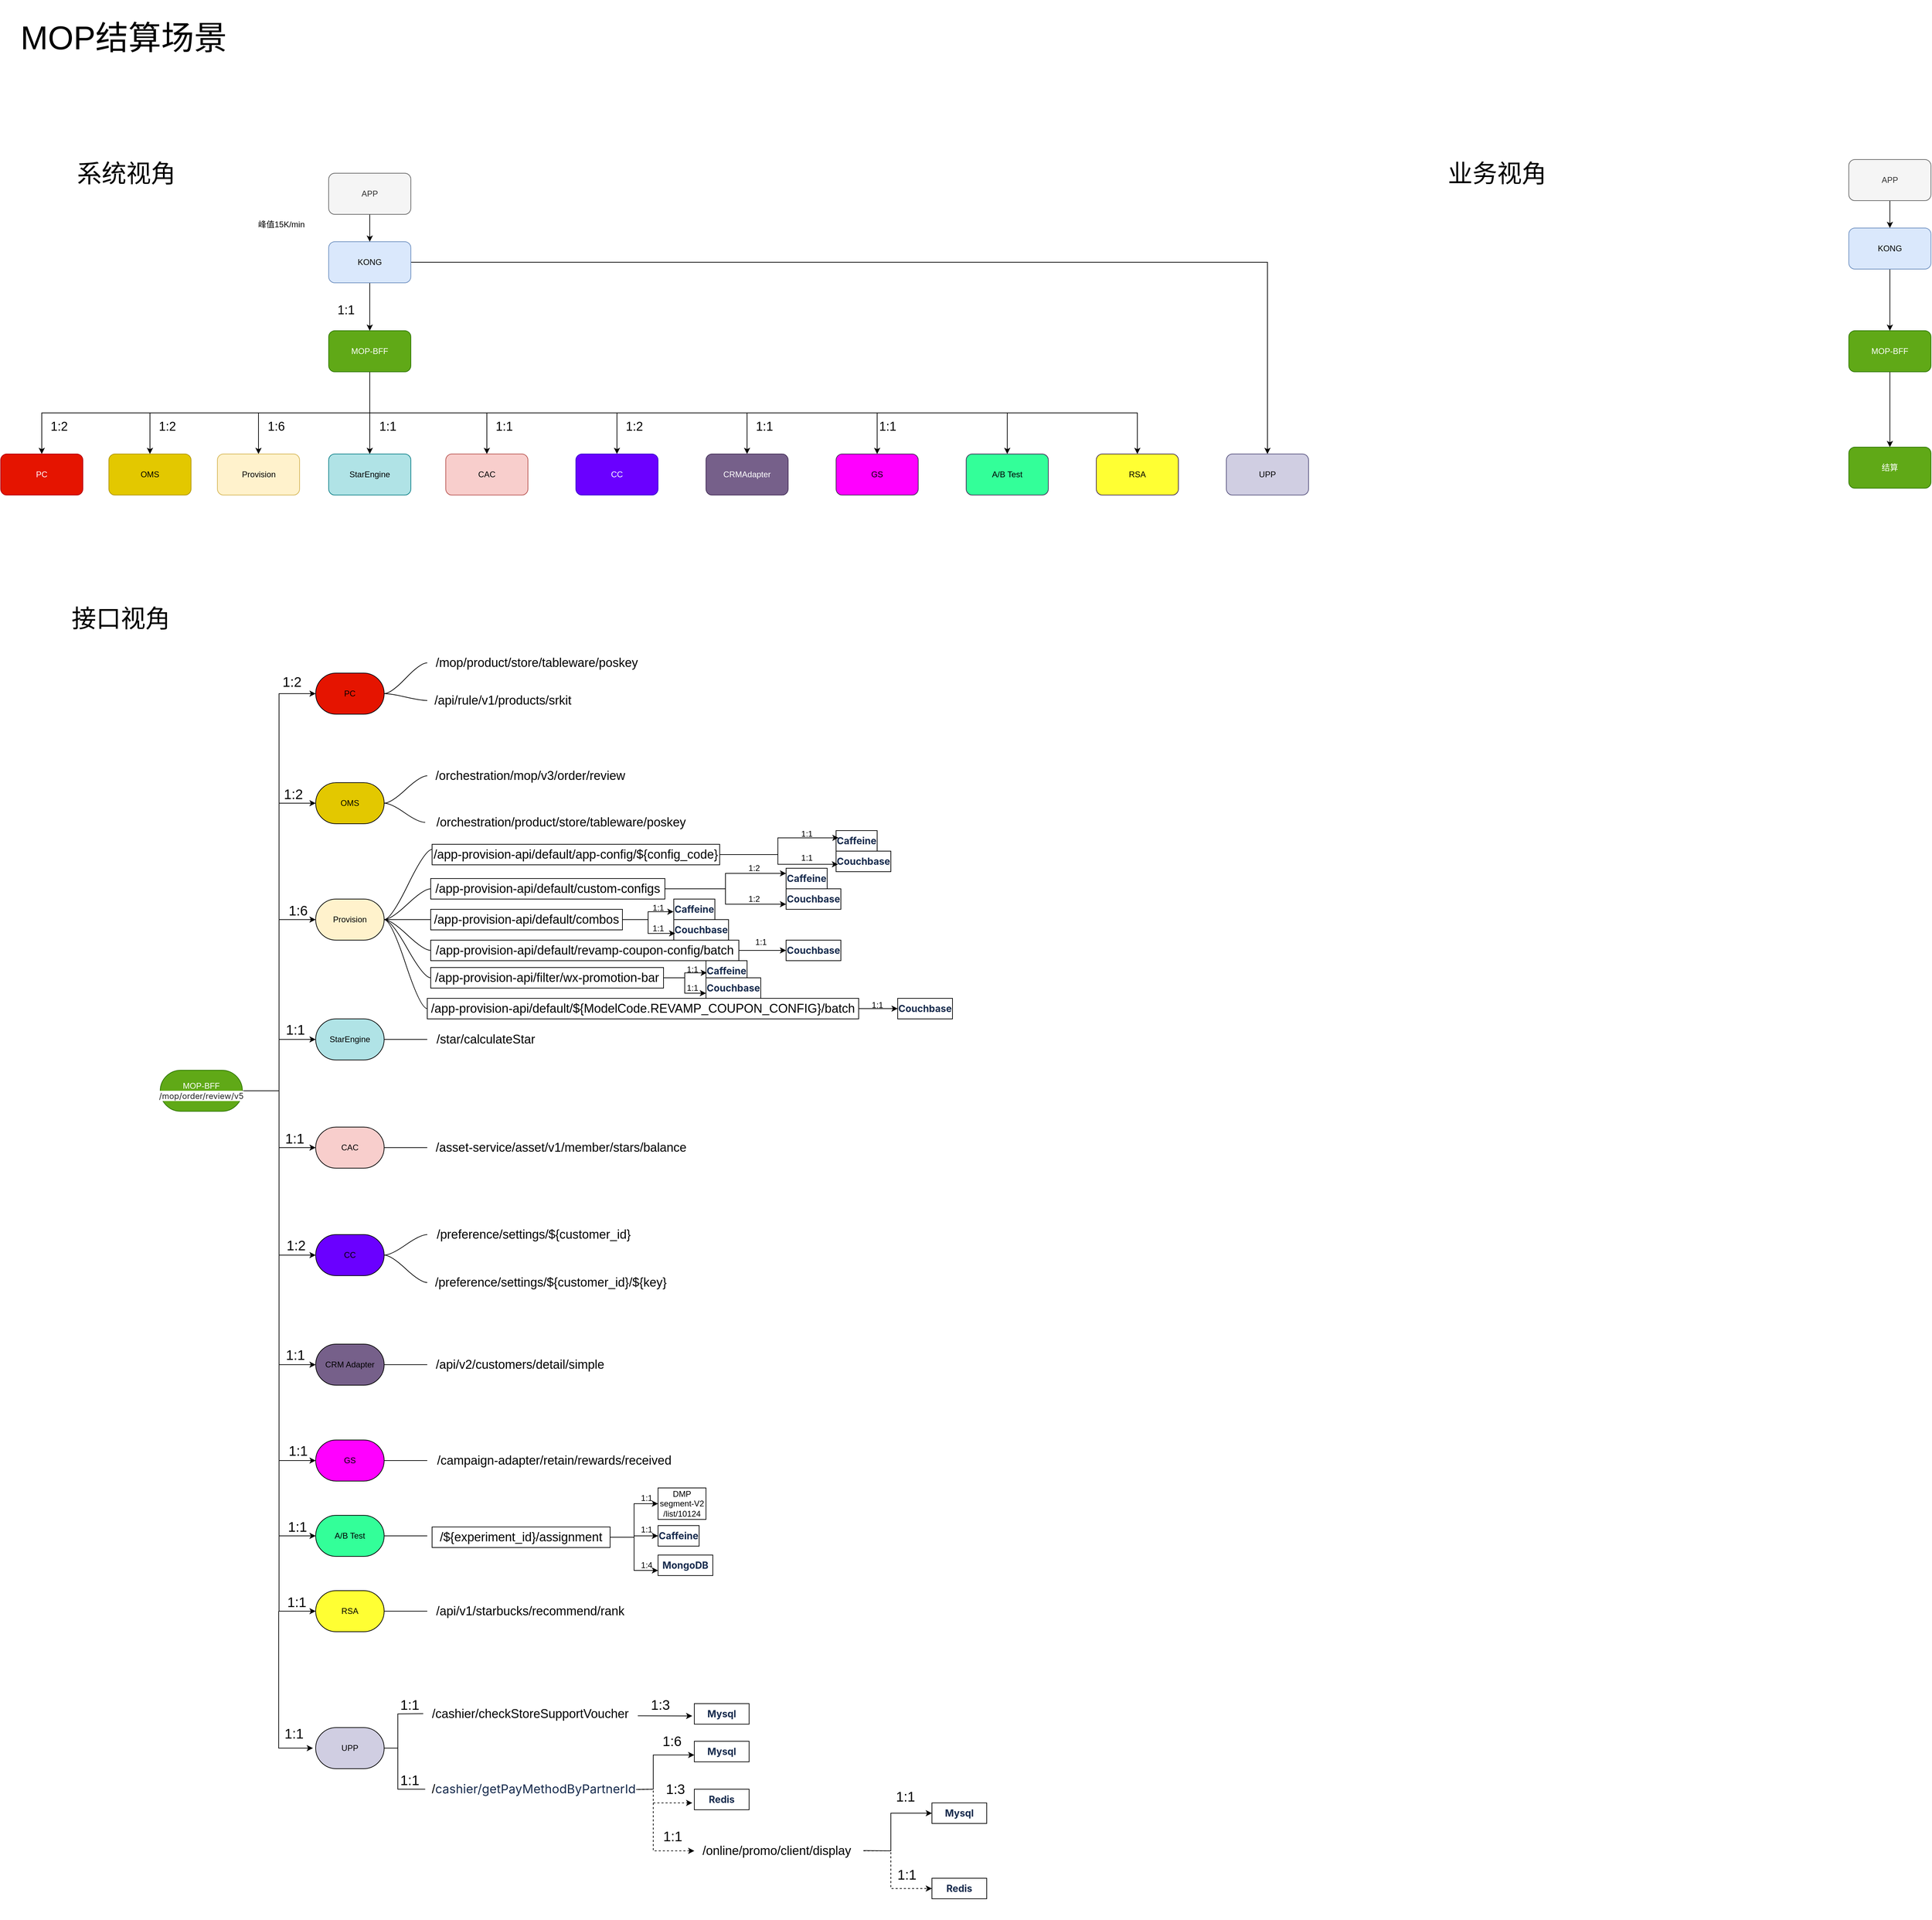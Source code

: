 <mxfile version="22.0.3" type="device">
  <diagram name="第 1 页" id="oE0Lq-0rsRPEwKzZpxgz">
    <mxGraphModel dx="2115" dy="-512" grid="1" gridSize="10" guides="1" tooltips="1" connect="1" arrows="1" fold="1" page="1" pageScale="1" pageWidth="827" pageHeight="1169" math="0" shadow="0">
      <root>
        <mxCell id="0" />
        <mxCell id="1" parent="0" />
        <mxCell id="4dAgeHiMnEhilsa8S1O4-2" value="&lt;font style=&quot;font-size: 48px;&quot;&gt;MOP结算场景&lt;/font&gt;" style="text;strokeColor=none;fillColor=none;align=left;verticalAlign=middle;spacingLeft=4;spacingRight=4;overflow=hidden;points=[[0,0.5],[1,0.5]];portConstraint=eastwest;rotatable=0;whiteSpace=wrap;html=1;" parent="1" vertex="1">
          <mxGeometry x="-767.5" y="1277" width="377.5" height="110" as="geometry" />
        </mxCell>
        <mxCell id="4dAgeHiMnEhilsa8S1O4-3" value="&lt;font style=&quot;font-size: 36px;&quot;&gt;业务视角&lt;/font&gt;" style="text;html=1;align=center;verticalAlign=middle;resizable=0;points=[];autosize=1;strokeColor=none;fillColor=none;" parent="1" vertex="1">
          <mxGeometry x="1310" y="1500" width="170" height="60" as="geometry" />
        </mxCell>
        <mxCell id="4dAgeHiMnEhilsa8S1O4-12" value="&lt;font style=&quot;font-size: 36px;&quot;&gt;系统视角&lt;/font&gt;" style="text;html=1;align=center;verticalAlign=middle;resizable=0;points=[];autosize=1;strokeColor=none;fillColor=none;" parent="1" vertex="1">
          <mxGeometry x="-692" y="1500" width="170" height="60" as="geometry" />
        </mxCell>
        <mxCell id="4dAgeHiMnEhilsa8S1O4-61" style="edgeStyle=orthogonalEdgeStyle;rounded=0;orthogonalLoop=1;jettySize=auto;html=1;exitX=0.5;exitY=1;exitDx=0;exitDy=0;entryX=0.5;entryY=0;entryDx=0;entryDy=0;" parent="1" source="4dAgeHiMnEhilsa8S1O4-13" target="4dAgeHiMnEhilsa8S1O4-46" edge="1">
          <mxGeometry relative="1" as="geometry" />
        </mxCell>
        <mxCell id="4dAgeHiMnEhilsa8S1O4-63" style="edgeStyle=orthogonalEdgeStyle;rounded=0;orthogonalLoop=1;jettySize=auto;html=1;exitX=0.5;exitY=1;exitDx=0;exitDy=0;" parent="1" source="4dAgeHiMnEhilsa8S1O4-13" target="4dAgeHiMnEhilsa8S1O4-55" edge="1">
          <mxGeometry relative="1" as="geometry" />
        </mxCell>
        <mxCell id="4dAgeHiMnEhilsa8S1O4-64" style="edgeStyle=orthogonalEdgeStyle;rounded=0;orthogonalLoop=1;jettySize=auto;html=1;exitX=0.5;exitY=1;exitDx=0;exitDy=0;" parent="1" source="4dAgeHiMnEhilsa8S1O4-13" target="4dAgeHiMnEhilsa8S1O4-54" edge="1">
          <mxGeometry relative="1" as="geometry" />
        </mxCell>
        <mxCell id="4dAgeHiMnEhilsa8S1O4-65" style="edgeStyle=orthogonalEdgeStyle;rounded=0;orthogonalLoop=1;jettySize=auto;html=1;exitX=0.5;exitY=1;exitDx=0;exitDy=0;entryX=0.5;entryY=0;entryDx=0;entryDy=0;" parent="1" source="4dAgeHiMnEhilsa8S1O4-13" target="4dAgeHiMnEhilsa8S1O4-56" edge="1">
          <mxGeometry relative="1" as="geometry" />
        </mxCell>
        <mxCell id="4dAgeHiMnEhilsa8S1O4-66" style="edgeStyle=orthogonalEdgeStyle;rounded=0;orthogonalLoop=1;jettySize=auto;html=1;exitX=0.5;exitY=1;exitDx=0;exitDy=0;entryX=0.5;entryY=0;entryDx=0;entryDy=0;" parent="1" source="4dAgeHiMnEhilsa8S1O4-13" target="4dAgeHiMnEhilsa8S1O4-48" edge="1">
          <mxGeometry relative="1" as="geometry" />
        </mxCell>
        <mxCell id="4dAgeHiMnEhilsa8S1O4-67" style="edgeStyle=orthogonalEdgeStyle;rounded=0;orthogonalLoop=1;jettySize=auto;html=1;exitX=0.5;exitY=1;exitDx=0;exitDy=0;entryX=0.5;entryY=0;entryDx=0;entryDy=0;" parent="1" source="4dAgeHiMnEhilsa8S1O4-13" target="4dAgeHiMnEhilsa8S1O4-51" edge="1">
          <mxGeometry relative="1" as="geometry" />
        </mxCell>
        <mxCell id="4dAgeHiMnEhilsa8S1O4-68" style="edgeStyle=orthogonalEdgeStyle;rounded=0;orthogonalLoop=1;jettySize=auto;html=1;exitX=0.5;exitY=1;exitDx=0;exitDy=0;entryX=0.5;entryY=0;entryDx=0;entryDy=0;" parent="1" source="4dAgeHiMnEhilsa8S1O4-13" target="4dAgeHiMnEhilsa8S1O4-53" edge="1">
          <mxGeometry relative="1" as="geometry" />
        </mxCell>
        <mxCell id="aZVJwk_nMkxhaGKlptH1-82" style="edgeStyle=orthogonalEdgeStyle;rounded=0;orthogonalLoop=1;jettySize=auto;html=1;exitX=0.5;exitY=1;exitDx=0;exitDy=0;" parent="1" source="4dAgeHiMnEhilsa8S1O4-13" target="aZVJwk_nMkxhaGKlptH1-77" edge="1">
          <mxGeometry relative="1" as="geometry" />
        </mxCell>
        <mxCell id="aZVJwk_nMkxhaGKlptH1-83" style="edgeStyle=orthogonalEdgeStyle;rounded=0;orthogonalLoop=1;jettySize=auto;html=1;entryX=0.5;entryY=0;entryDx=0;entryDy=0;exitX=0.5;exitY=1;exitDx=0;exitDy=0;" parent="1" source="4dAgeHiMnEhilsa8S1O4-13" target="aZVJwk_nMkxhaGKlptH1-78" edge="1">
          <mxGeometry relative="1" as="geometry" />
        </mxCell>
        <mxCell id="aZVJwk_nMkxhaGKlptH1-84" style="edgeStyle=orthogonalEdgeStyle;rounded=0;orthogonalLoop=1;jettySize=auto;html=1;entryX=0.5;entryY=0;entryDx=0;entryDy=0;exitX=0.5;exitY=1;exitDx=0;exitDy=0;" parent="1" source="4dAgeHiMnEhilsa8S1O4-13" target="aZVJwk_nMkxhaGKlptH1-79" edge="1">
          <mxGeometry relative="1" as="geometry" />
        </mxCell>
        <mxCell id="4dAgeHiMnEhilsa8S1O4-13" value="MOP&lt;span style=&quot;background-color: initial;&quot;&gt;-BFF&lt;/span&gt;" style="rounded=1;whiteSpace=wrap;html=1;fillColor=#60a917;strokeColor=#2D7600;fontColor=#ffffff;" parent="1" vertex="1">
          <mxGeometry x="-311" y="1760" width="120" height="60" as="geometry" />
        </mxCell>
        <mxCell id="4dAgeHiMnEhilsa8S1O4-47" style="edgeStyle=orthogonalEdgeStyle;rounded=0;orthogonalLoop=1;jettySize=auto;html=1;exitX=0.5;exitY=1;exitDx=0;exitDy=0;" parent="1" source="4dAgeHiMnEhilsa8S1O4-16" target="4dAgeHiMnEhilsa8S1O4-13" edge="1">
          <mxGeometry relative="1" as="geometry" />
        </mxCell>
        <mxCell id="aZVJwk_nMkxhaGKlptH1-69" style="edgeStyle=orthogonalEdgeStyle;rounded=0;orthogonalLoop=1;jettySize=auto;html=1;entryX=0.5;entryY=0;entryDx=0;entryDy=0;" parent="1" source="4dAgeHiMnEhilsa8S1O4-16" target="4dAgeHiMnEhilsa8S1O4-60" edge="1">
          <mxGeometry relative="1" as="geometry" />
        </mxCell>
        <mxCell id="4dAgeHiMnEhilsa8S1O4-16" value="KONG" style="rounded=1;whiteSpace=wrap;html=1;fillColor=#dae8fc;strokeColor=#6c8ebf;" parent="1" vertex="1">
          <mxGeometry x="-311" y="1630" width="120" height="60" as="geometry" />
        </mxCell>
        <mxCell id="4dAgeHiMnEhilsa8S1O4-17" value="" style="edgeStyle=orthogonalEdgeStyle;rounded=0;orthogonalLoop=1;jettySize=auto;html=1;" parent="1" source="4dAgeHiMnEhilsa8S1O4-18" target="4dAgeHiMnEhilsa8S1O4-16" edge="1">
          <mxGeometry relative="1" as="geometry" />
        </mxCell>
        <mxCell id="4dAgeHiMnEhilsa8S1O4-18" value="APP" style="rounded=1;whiteSpace=wrap;html=1;fillColor=#f5f5f5;strokeColor=#666666;fontColor=#333333;" parent="1" vertex="1">
          <mxGeometry x="-311" y="1530" width="120" height="60" as="geometry" />
        </mxCell>
        <mxCell id="4dAgeHiMnEhilsa8S1O4-19" value="峰值15K/min" style="text;strokeColor=none;fillColor=none;align=left;verticalAlign=middle;spacingLeft=4;spacingRight=4;overflow=hidden;points=[[0,0.5],[1,0.5]];portConstraint=eastwest;rotatable=0;whiteSpace=wrap;html=1;" parent="1" vertex="1">
          <mxGeometry x="-420" y="1590" width="80" height="30" as="geometry" />
        </mxCell>
        <mxCell id="4dAgeHiMnEhilsa8S1O4-22" value="&lt;font style=&quot;font-size: 18px;&quot;&gt;1:1&lt;/font&gt;" style="text;html=1;align=center;verticalAlign=middle;resizable=0;points=[];autosize=1;strokeColor=none;fillColor=none;" parent="1" vertex="1">
          <mxGeometry x="-311" y="1710" width="50" height="40" as="geometry" />
        </mxCell>
        <mxCell id="4dAgeHiMnEhilsa8S1O4-46" value="StarEngine" style="rounded=1;whiteSpace=wrap;html=1;fillColor=#b0e3e6;strokeColor=#0e8088;" parent="1" vertex="1">
          <mxGeometry x="-311" y="1940" width="120" height="60" as="geometry" />
        </mxCell>
        <mxCell id="4dAgeHiMnEhilsa8S1O4-48" value="CAC" style="rounded=1;whiteSpace=wrap;html=1;fillColor=#f8cecc;strokeColor=#b85450;" parent="1" vertex="1">
          <mxGeometry x="-140" y="1940" width="120" height="60" as="geometry" />
        </mxCell>
        <mxCell id="4dAgeHiMnEhilsa8S1O4-51" value="CC" style="rounded=1;whiteSpace=wrap;html=1;fillColor=#6a00ff;strokeColor=#3700CC;fontColor=#ffffff;" parent="1" vertex="1">
          <mxGeometry x="50" y="1940" width="120" height="60" as="geometry" />
        </mxCell>
        <mxCell id="4dAgeHiMnEhilsa8S1O4-53" value="CRMAdapter" style="rounded=1;whiteSpace=wrap;html=1;fillColor=#76608a;strokeColor=#432D57;fontColor=#ffffff;" parent="1" vertex="1">
          <mxGeometry x="240" y="1940" width="120" height="60" as="geometry" />
        </mxCell>
        <mxCell id="4dAgeHiMnEhilsa8S1O4-54" value="Provision" style="rounded=1;whiteSpace=wrap;html=1;fillColor=#fff2cc;strokeColor=#d6b656;" parent="1" vertex="1">
          <mxGeometry x="-473.5" y="1940" width="120" height="60" as="geometry" />
        </mxCell>
        <mxCell id="4dAgeHiMnEhilsa8S1O4-55" value="OMS" style="rounded=1;whiteSpace=wrap;html=1;fillColor=#e3c800;strokeColor=#B09500;fontColor=#000000;" parent="1" vertex="1">
          <mxGeometry x="-632" y="1940" width="120" height="60" as="geometry" />
        </mxCell>
        <mxCell id="4dAgeHiMnEhilsa8S1O4-56" value="PC" style="rounded=1;whiteSpace=wrap;html=1;fillColor=#e51400;strokeColor=#B20000;fontColor=#ffffff;" parent="1" vertex="1">
          <mxGeometry x="-790" y="1940" width="120" height="60" as="geometry" />
        </mxCell>
        <mxCell id="4dAgeHiMnEhilsa8S1O4-60" value="UPP" style="rounded=1;whiteSpace=wrap;html=1;fillColor=#d0cee2;strokeColor=#56517e;" parent="1" vertex="1">
          <mxGeometry x="1000" y="1940" width="120" height="60" as="geometry" />
        </mxCell>
        <mxCell id="4dAgeHiMnEhilsa8S1O4-70" value="&lt;font style=&quot;font-size: 18px;&quot;&gt;1:2&lt;/font&gt;" style="text;html=1;align=center;verticalAlign=middle;resizable=0;points=[];autosize=1;strokeColor=none;fillColor=none;" parent="1" vertex="1">
          <mxGeometry x="-730" y="1880" width="50" height="40" as="geometry" />
        </mxCell>
        <mxCell id="4dAgeHiMnEhilsa8S1O4-71" value="&lt;font style=&quot;font-size: 18px;&quot;&gt;1:2&lt;/font&gt;" style="text;html=1;align=center;verticalAlign=middle;resizable=0;points=[];autosize=1;strokeColor=none;fillColor=none;" parent="1" vertex="1">
          <mxGeometry x="-572" y="1880" width="50" height="40" as="geometry" />
        </mxCell>
        <mxCell id="4dAgeHiMnEhilsa8S1O4-72" value="&lt;font style=&quot;font-size: 18px;&quot;&gt;1:6&lt;/font&gt;" style="text;html=1;align=center;verticalAlign=middle;resizable=0;points=[];autosize=1;strokeColor=none;fillColor=none;" parent="1" vertex="1">
          <mxGeometry x="-413" y="1880" width="50" height="40" as="geometry" />
        </mxCell>
        <mxCell id="4dAgeHiMnEhilsa8S1O4-73" value="&lt;font style=&quot;font-size: 18px;&quot;&gt;1:1&lt;/font&gt;" style="text;html=1;align=center;verticalAlign=middle;resizable=0;points=[];autosize=1;strokeColor=none;fillColor=none;" parent="1" vertex="1">
          <mxGeometry x="-250" y="1880" width="50" height="40" as="geometry" />
        </mxCell>
        <mxCell id="4dAgeHiMnEhilsa8S1O4-74" value="&lt;font style=&quot;font-size: 18px;&quot;&gt;1:1&lt;/font&gt;" style="text;html=1;align=center;verticalAlign=middle;resizable=0;points=[];autosize=1;strokeColor=none;fillColor=none;" parent="1" vertex="1">
          <mxGeometry x="-80" y="1880" width="50" height="40" as="geometry" />
        </mxCell>
        <mxCell id="4dAgeHiMnEhilsa8S1O4-75" value="&lt;font style=&quot;font-size: 18px;&quot;&gt;1:2&lt;/font&gt;" style="text;html=1;align=center;verticalAlign=middle;resizable=0;points=[];autosize=1;strokeColor=none;fillColor=none;" parent="1" vertex="1">
          <mxGeometry x="110" y="1880" width="50" height="40" as="geometry" />
        </mxCell>
        <mxCell id="4dAgeHiMnEhilsa8S1O4-76" value="&lt;font style=&quot;font-size: 18px;&quot;&gt;1:1&lt;/font&gt;" style="text;html=1;align=center;verticalAlign=middle;resizable=0;points=[];autosize=1;strokeColor=none;fillColor=none;" parent="1" vertex="1">
          <mxGeometry x="300" y="1880" width="50" height="40" as="geometry" />
        </mxCell>
        <mxCell id="4dAgeHiMnEhilsa8S1O4-77" value="&lt;font style=&quot;font-size: 18px;&quot;&gt;1:1&lt;/font&gt;" style="text;html=1;align=center;verticalAlign=middle;resizable=0;points=[];autosize=1;strokeColor=none;fillColor=none;" parent="1" vertex="1">
          <mxGeometry x="480" y="1880" width="50" height="40" as="geometry" />
        </mxCell>
        <mxCell id="y1DaqJBjW_A20msB0_ma-10" style="edgeStyle=orthogonalEdgeStyle;rounded=0;orthogonalLoop=1;jettySize=auto;html=1;exitX=0.5;exitY=1;exitDx=0;exitDy=0;entryX=0.5;entryY=0;entryDx=0;entryDy=0;" parent="1" source="y1DaqJBjW_A20msB0_ma-1" target="y1DaqJBjW_A20msB0_ma-8" edge="1">
          <mxGeometry relative="1" as="geometry" />
        </mxCell>
        <mxCell id="y1DaqJBjW_A20msB0_ma-1" value="MOP&lt;span style=&quot;background-color: initial;&quot;&gt;-BFF&lt;/span&gt;" style="rounded=1;whiteSpace=wrap;html=1;fillColor=#60a917;strokeColor=#2D7600;fontColor=#ffffff;" parent="1" vertex="1">
          <mxGeometry x="1909" y="1760" width="120" height="60" as="geometry" />
        </mxCell>
        <mxCell id="y1DaqJBjW_A20msB0_ma-2" style="edgeStyle=orthogonalEdgeStyle;rounded=0;orthogonalLoop=1;jettySize=auto;html=1;exitX=0.5;exitY=1;exitDx=0;exitDy=0;" parent="1" source="y1DaqJBjW_A20msB0_ma-3" target="y1DaqJBjW_A20msB0_ma-1" edge="1">
          <mxGeometry relative="1" as="geometry" />
        </mxCell>
        <mxCell id="y1DaqJBjW_A20msB0_ma-3" value="KONG" style="rounded=1;whiteSpace=wrap;html=1;fillColor=#dae8fc;strokeColor=#6c8ebf;" parent="1" vertex="1">
          <mxGeometry x="1909" y="1610" width="120" height="60" as="geometry" />
        </mxCell>
        <mxCell id="y1DaqJBjW_A20msB0_ma-4" value="" style="edgeStyle=orthogonalEdgeStyle;rounded=0;orthogonalLoop=1;jettySize=auto;html=1;" parent="1" source="y1DaqJBjW_A20msB0_ma-5" target="y1DaqJBjW_A20msB0_ma-3" edge="1">
          <mxGeometry relative="1" as="geometry" />
        </mxCell>
        <mxCell id="y1DaqJBjW_A20msB0_ma-5" value="APP" style="rounded=1;whiteSpace=wrap;html=1;fillColor=#f5f5f5;strokeColor=#666666;fontColor=#333333;" parent="1" vertex="1">
          <mxGeometry x="1909" y="1510" width="120" height="60" as="geometry" />
        </mxCell>
        <mxCell id="y1DaqJBjW_A20msB0_ma-8" value="结算" style="rounded=1;whiteSpace=wrap;html=1;fillColor=#60a917;strokeColor=#2D7600;fontColor=#ffffff;" parent="1" vertex="1">
          <mxGeometry x="1909" y="1930" width="120" height="60" as="geometry" />
        </mxCell>
        <mxCell id="y1DaqJBjW_A20msB0_ma-12" value="&lt;font style=&quot;font-size: 36px;&quot;&gt;接口视角&lt;/font&gt;" style="text;html=1;align=center;verticalAlign=middle;resizable=0;points=[];autosize=1;strokeColor=none;fillColor=none;" parent="1" vertex="1">
          <mxGeometry x="-700" y="2150" width="170" height="60" as="geometry" />
        </mxCell>
        <mxCell id="y1DaqJBjW_A20msB0_ma-13" style="edgeStyle=orthogonalEdgeStyle;rounded=0;orthogonalLoop=1;jettySize=auto;html=1;exitX=1;exitY=0.5;exitDx=0;exitDy=0;entryX=0;entryY=0.5;entryDx=0;entryDy=0;" parent="1" source="zOoS4C8m49oKL8yH7Izg-13" target="aZVJwk_nMkxhaGKlptH1-16" edge="1">
          <mxGeometry relative="1" as="geometry">
            <mxPoint x="-254" y="2960" as="targetPoint" />
            <mxPoint x="-427" y="2870" as="sourcePoint" />
          </mxGeometry>
        </mxCell>
        <mxCell id="zOoS4C8m49oKL8yH7Izg-6" value="1:1" style="edgeLabel;html=1;align=center;verticalAlign=middle;resizable=0;points=[];fontFamily=Helvetica;fontSize=20;fontColor=default;labelBackgroundColor=default;fillColor=none;gradientColor=none;" parent="y1DaqJBjW_A20msB0_ma-13" vertex="1" connectable="0">
          <mxGeometry x="0.67" y="2" relative="1" as="geometry">
            <mxPoint y="-13" as="offset" />
          </mxGeometry>
        </mxCell>
        <mxCell id="y1DaqJBjW_A20msB0_ma-14" style="edgeStyle=orthogonalEdgeStyle;rounded=0;orthogonalLoop=1;jettySize=auto;html=1;exitX=1;exitY=0.5;exitDx=0;exitDy=0;entryX=0;entryY=0.5;entryDx=0;entryDy=0;" parent="1" source="zOoS4C8m49oKL8yH7Izg-13" target="aZVJwk_nMkxhaGKlptH1-7" edge="1">
          <mxGeometry relative="1" as="geometry">
            <mxPoint x="-330" y="2560" as="targetPoint" />
            <Array as="points" />
            <mxPoint x="-427" y="2870" as="sourcePoint" />
          </mxGeometry>
        </mxCell>
        <mxCell id="zOoS4C8m49oKL8yH7Izg-4" value="1:2" style="edgeLabel;html=1;align=center;verticalAlign=middle;resizable=0;points=[];fontFamily=Helvetica;fontSize=20;fontColor=default;labelBackgroundColor=default;fillColor=none;gradientColor=none;" parent="y1DaqJBjW_A20msB0_ma-14" vertex="1" connectable="0">
          <mxGeometry x="0.873" y="9" relative="1" as="geometry">
            <mxPoint y="-5" as="offset" />
          </mxGeometry>
        </mxCell>
        <mxCell id="y1DaqJBjW_A20msB0_ma-15" style="edgeStyle=orthogonalEdgeStyle;rounded=0;orthogonalLoop=1;jettySize=auto;html=1;exitX=1;exitY=0.5;exitDx=0;exitDy=0;entryX=0;entryY=0.5;entryDx=0;entryDy=0;" parent="1" source="zOoS4C8m49oKL8yH7Izg-13" target="aZVJwk_nMkxhaGKlptH1-15" edge="1">
          <mxGeometry relative="1" as="geometry">
            <mxPoint x="-427" y="2870" as="sourcePoint" />
          </mxGeometry>
        </mxCell>
        <mxCell id="zOoS4C8m49oKL8yH7Izg-5" value="1:6" style="edgeLabel;html=1;align=center;verticalAlign=middle;resizable=0;points=[];fontFamily=Helvetica;fontSize=20;fontColor=default;labelBackgroundColor=default;fillColor=none;gradientColor=none;" parent="y1DaqJBjW_A20msB0_ma-15" vertex="1" connectable="0">
          <mxGeometry x="0.852" y="-5" relative="1" as="geometry">
            <mxPoint y="-19" as="offset" />
          </mxGeometry>
        </mxCell>
        <mxCell id="y1DaqJBjW_A20msB0_ma-16" style="edgeStyle=orthogonalEdgeStyle;rounded=0;orthogonalLoop=1;jettySize=auto;html=1;exitX=1;exitY=0.5;exitDx=0;exitDy=0;entryX=0;entryY=0.5;entryDx=0;entryDy=0;" parent="1" source="zOoS4C8m49oKL8yH7Izg-13" target="aZVJwk_nMkxhaGKlptH1-10" edge="1">
          <mxGeometry relative="1" as="geometry">
            <mxPoint x="-330" y="2420" as="targetPoint" />
            <mxPoint x="-427" y="2870" as="sourcePoint" />
          </mxGeometry>
        </mxCell>
        <mxCell id="zOoS4C8m49oKL8yH7Izg-3" value="&lt;font style=&quot;font-size: 20px;&quot;&gt;1:2&lt;/font&gt;" style="edgeLabel;html=1;align=center;verticalAlign=middle;resizable=0;points=[];" parent="y1DaqJBjW_A20msB0_ma-16" vertex="1" connectable="0">
          <mxGeometry x="0.89" y="-11" relative="1" as="geometry">
            <mxPoint x="3" y="-29" as="offset" />
          </mxGeometry>
        </mxCell>
        <mxCell id="y1DaqJBjW_A20msB0_ma-17" style="edgeStyle=orthogonalEdgeStyle;rounded=0;orthogonalLoop=1;jettySize=auto;html=1;exitX=1;exitY=0.5;exitDx=0;exitDy=0;entryX=0;entryY=0.5;entryDx=0;entryDy=0;" parent="1" source="zOoS4C8m49oKL8yH7Izg-13" target="aZVJwk_nMkxhaGKlptH1-17" edge="1">
          <mxGeometry relative="1" as="geometry">
            <mxPoint x="-427" y="2870" as="sourcePoint" />
          </mxGeometry>
        </mxCell>
        <mxCell id="zOoS4C8m49oKL8yH7Izg-7" value="&lt;font style=&quot;font-size: 20px;&quot;&gt;1:1&lt;/font&gt;" style="edgeLabel;html=1;align=center;verticalAlign=middle;resizable=0;points=[];fontFamily=Helvetica;fontSize=11;fontColor=default;labelBackgroundColor=default;fillColor=none;gradientColor=none;" parent="y1DaqJBjW_A20msB0_ma-17" vertex="1" connectable="0">
          <mxGeometry x="0.684" y="-2" relative="1" as="geometry">
            <mxPoint x="-1" y="-16" as="offset" />
          </mxGeometry>
        </mxCell>
        <mxCell id="y1DaqJBjW_A20msB0_ma-18" style="edgeStyle=orthogonalEdgeStyle;rounded=0;orthogonalLoop=1;jettySize=auto;html=1;exitX=1;exitY=0.5;exitDx=0;exitDy=0;entryX=0;entryY=0.5;entryDx=0;entryDy=0;" parent="1" source="zOoS4C8m49oKL8yH7Izg-13" target="aZVJwk_nMkxhaGKlptH1-18" edge="1">
          <mxGeometry relative="1" as="geometry">
            <mxPoint x="-427" y="2870" as="sourcePoint" />
          </mxGeometry>
        </mxCell>
        <mxCell id="zOoS4C8m49oKL8yH7Izg-8" value="&lt;font style=&quot;font-size: 20px;&quot;&gt;1:2&lt;/font&gt;" style="edgeLabel;html=1;align=center;verticalAlign=middle;resizable=0;points=[];fontFamily=Helvetica;fontSize=11;fontColor=default;labelBackgroundColor=default;fillColor=none;gradientColor=none;" parent="y1DaqJBjW_A20msB0_ma-18" vertex="1" connectable="0">
          <mxGeometry x="0.824" y="9" relative="1" as="geometry">
            <mxPoint x="1" y="-6" as="offset" />
          </mxGeometry>
        </mxCell>
        <mxCell id="y1DaqJBjW_A20msB0_ma-19" style="edgeStyle=orthogonalEdgeStyle;rounded=0;orthogonalLoop=1;jettySize=auto;html=1;exitX=1;exitY=0.5;exitDx=0;exitDy=0;entryX=0;entryY=0.5;entryDx=0;entryDy=0;" parent="1" source="zOoS4C8m49oKL8yH7Izg-13" target="aZVJwk_nMkxhaGKlptH1-21" edge="1">
          <mxGeometry relative="1" as="geometry">
            <mxPoint x="-427" y="2870" as="sourcePoint" />
          </mxGeometry>
        </mxCell>
        <mxCell id="zOoS4C8m49oKL8yH7Izg-9" value="&lt;font style=&quot;font-size: 20px;&quot;&gt;1:1&lt;/font&gt;" style="edgeLabel;html=1;align=center;verticalAlign=middle;resizable=0;points=[];fontFamily=Helvetica;fontSize=11;fontColor=default;labelBackgroundColor=default;fillColor=none;gradientColor=none;" parent="y1DaqJBjW_A20msB0_ma-19" vertex="1" connectable="0">
          <mxGeometry x="0.881" y="1" relative="1" as="geometry">
            <mxPoint y="-14" as="offset" />
          </mxGeometry>
        </mxCell>
        <mxCell id="aZVJwk_nMkxhaGKlptH1-39" style="edgeStyle=orthogonalEdgeStyle;rounded=0;orthogonalLoop=1;jettySize=auto;html=1;entryX=0;entryY=0.5;entryDx=0;entryDy=0;exitX=1;exitY=0.5;exitDx=0;exitDy=0;" parent="1" source="zOoS4C8m49oKL8yH7Izg-13" target="aZVJwk_nMkxhaGKlptH1-36" edge="1">
          <mxGeometry relative="1" as="geometry">
            <mxPoint x="-427" y="2870" as="sourcePoint" />
          </mxGeometry>
        </mxCell>
        <mxCell id="zOoS4C8m49oKL8yH7Izg-10" value="&lt;font style=&quot;font-size: 20px;&quot;&gt;1:1&lt;/font&gt;" style="edgeLabel;html=1;align=center;verticalAlign=middle;resizable=0;points=[];fontFamily=Helvetica;fontSize=11;fontColor=default;labelBackgroundColor=default;fillColor=none;gradientColor=none;" parent="aZVJwk_nMkxhaGKlptH1-39" vertex="1" connectable="0">
          <mxGeometry x="0.919" y="11" relative="1" as="geometry">
            <mxPoint y="-4" as="offset" />
          </mxGeometry>
        </mxCell>
        <mxCell id="aZVJwk_nMkxhaGKlptH1-74" style="edgeStyle=orthogonalEdgeStyle;rounded=0;orthogonalLoop=1;jettySize=auto;html=1;entryX=0;entryY=0.5;entryDx=0;entryDy=0;exitX=1;exitY=0.5;exitDx=0;exitDy=0;" parent="1" source="zOoS4C8m49oKL8yH7Izg-13" target="aZVJwk_nMkxhaGKlptH1-52" edge="1">
          <mxGeometry relative="1" as="geometry">
            <mxPoint x="-427" y="2870" as="sourcePoint" />
          </mxGeometry>
        </mxCell>
        <mxCell id="zOoS4C8m49oKL8yH7Izg-11" value="&lt;font style=&quot;font-size: 20px;&quot;&gt;1:1&lt;/font&gt;" style="edgeLabel;html=1;align=center;verticalAlign=middle;resizable=0;points=[];fontFamily=Helvetica;fontSize=11;fontColor=default;labelBackgroundColor=default;fillColor=none;gradientColor=none;" parent="aZVJwk_nMkxhaGKlptH1-74" vertex="1" connectable="0">
          <mxGeometry x="0.917" y="6" relative="1" as="geometry">
            <mxPoint x="4" y="-8" as="offset" />
          </mxGeometry>
        </mxCell>
        <mxCell id="aZVJwk_nMkxhaGKlptH1-75" style="edgeStyle=orthogonalEdgeStyle;rounded=0;orthogonalLoop=1;jettySize=auto;html=1;entryX=0;entryY=0.5;entryDx=0;entryDy=0;exitX=1;exitY=0.5;exitDx=0;exitDy=0;" parent="1" source="zOoS4C8m49oKL8yH7Izg-13" target="aZVJwk_nMkxhaGKlptH1-53" edge="1">
          <mxGeometry relative="1" as="geometry">
            <mxPoint x="-427" y="2870" as="sourcePoint" />
          </mxGeometry>
        </mxCell>
        <mxCell id="zOoS4C8m49oKL8yH7Izg-12" value="&lt;font style=&quot;font-size: 20px;&quot;&gt;1:1&lt;/font&gt;" style="edgeLabel;html=1;align=center;verticalAlign=middle;resizable=0;points=[];fontFamily=Helvetica;fontSize=11;fontColor=default;labelBackgroundColor=default;fillColor=none;gradientColor=none;" parent="aZVJwk_nMkxhaGKlptH1-75" vertex="1" connectable="0">
          <mxGeometry x="0.934" y="-3" relative="1" as="geometry">
            <mxPoint y="-17" as="offset" />
          </mxGeometry>
        </mxCell>
        <mxCell id="y1DaqJBjW_A20msB0_ma-32" value="&lt;font style=&quot;font-size: 18px;&quot;&gt;/api/rule/v1/products/srkit&lt;/font&gt;" style="text;html=1;align=center;verticalAlign=middle;resizable=0;points=[];autosize=1;strokeColor=none;fillColor=none;" parent="1" vertex="1">
          <mxGeometry x="-167" y="2280" width="220" height="40" as="geometry" />
        </mxCell>
        <mxCell id="y1DaqJBjW_A20msB0_ma-33" value="&lt;font style=&quot;font-size: 18px;&quot;&gt;/orchestration/mop/v3/order/review&lt;/font&gt;" style="text;html=1;align=center;verticalAlign=middle;resizable=0;points=[];autosize=1;strokeColor=none;fillColor=none;" parent="1" vertex="1">
          <mxGeometry x="-167" y="2390" width="300" height="40" as="geometry" />
        </mxCell>
        <mxCell id="aZVJwk_nMkxhaGKlptH1-9" value="" style="edgeStyle=entityRelationEdgeStyle;rounded=0;orthogonalLoop=1;jettySize=auto;html=1;startArrow=none;endArrow=none;segment=10;curved=1;sourcePerimeterSpacing=0;targetPerimeterSpacing=0;" parent="1" source="aZVJwk_nMkxhaGKlptH1-7" target="y1DaqJBjW_A20msB0_ma-33" edge="1">
          <mxGeometry relative="1" as="geometry" />
        </mxCell>
        <mxCell id="aZVJwk_nMkxhaGKlptH1-28" value="" style="edgeStyle=entityRelationEdgeStyle;rounded=0;orthogonalLoop=1;jettySize=auto;html=1;startArrow=none;endArrow=none;segment=10;curved=1;sourcePerimeterSpacing=0;targetPerimeterSpacing=0;entryX=-0.008;entryY=0.5;entryDx=0;entryDy=0;entryPerimeter=0;" parent="1" source="aZVJwk_nMkxhaGKlptH1-7" target="aZVJwk_nMkxhaGKlptH1-29" edge="1">
          <mxGeometry relative="1" as="geometry">
            <Array as="points">
              <mxPoint x="-127" y="2530" />
              <mxPoint x="-147" y="2510" />
            </Array>
          </mxGeometry>
        </mxCell>
        <mxCell id="aZVJwk_nMkxhaGKlptH1-7" value="OMS" style="whiteSpace=wrap;html=1;rounded=1;arcSize=50;align=center;verticalAlign=middle;strokeWidth=1;autosize=0;spacing=4;treeFolding=1;treeMoving=1;newEdgeStyle={&quot;edgeStyle&quot;:&quot;entityRelationEdgeStyle&quot;,&quot;startArrow&quot;:&quot;none&quot;,&quot;endArrow&quot;:&quot;none&quot;,&quot;segment&quot;:10,&quot;curved&quot;:1,&quot;sourcePerimeterSpacing&quot;:0,&quot;targetPerimeterSpacing&quot;:0};fillColor=#e3c800;" parent="1" vertex="1">
          <mxGeometry x="-330" y="2420" width="100" height="60" as="geometry" />
        </mxCell>
        <mxCell id="aZVJwk_nMkxhaGKlptH1-14" value="" style="edgeStyle=entityRelationEdgeStyle;rounded=0;orthogonalLoop=1;jettySize=auto;html=1;startArrow=none;endArrow=none;segment=10;curved=1;sourcePerimeterSpacing=0;targetPerimeterSpacing=0;" parent="1" source="aZVJwk_nMkxhaGKlptH1-10" target="y1DaqJBjW_A20msB0_ma-32" edge="1">
          <mxGeometry relative="1" as="geometry" />
        </mxCell>
        <mxCell id="aZVJwk_nMkxhaGKlptH1-25" value="" style="edgeStyle=entityRelationEdgeStyle;rounded=0;orthogonalLoop=1;jettySize=auto;html=1;startArrow=none;endArrow=none;segment=10;curved=1;sourcePerimeterSpacing=0;targetPerimeterSpacing=0;entryX=0;entryY=0.5;entryDx=0;entryDy=0;" parent="1" source="aZVJwk_nMkxhaGKlptH1-10" target="aZVJwk_nMkxhaGKlptH1-26" edge="1">
          <mxGeometry relative="1" as="geometry">
            <mxPoint x="-77" y="2190" as="targetPoint" />
          </mxGeometry>
        </mxCell>
        <mxCell id="aZVJwk_nMkxhaGKlptH1-10" value="PC" style="whiteSpace=wrap;html=1;rounded=1;arcSize=50;align=center;verticalAlign=middle;strokeWidth=1;autosize=0;spacing=4;treeFolding=1;treeMoving=1;newEdgeStyle={&quot;edgeStyle&quot;:&quot;entityRelationEdgeStyle&quot;,&quot;startArrow&quot;:&quot;none&quot;,&quot;endArrow&quot;:&quot;none&quot;,&quot;segment&quot;:10,&quot;curved&quot;:1,&quot;sourcePerimeterSpacing&quot;:0,&quot;targetPerimeterSpacing&quot;:0};fillColor=#e51400;" parent="1" vertex="1">
          <mxGeometry x="-330" y="2260" width="100" height="60" as="geometry" />
        </mxCell>
        <mxCell id="aZVJwk_nMkxhaGKlptH1-58" value="" style="edgeStyle=entityRelationEdgeStyle;rounded=0;orthogonalLoop=1;jettySize=auto;html=1;startArrow=none;endArrow=none;segment=10;curved=1;sourcePerimeterSpacing=0;targetPerimeterSpacing=0;entryX=0;entryY=0.5;entryDx=0;entryDy=0;" parent="1" source="aZVJwk_nMkxhaGKlptH1-15" target="-AG1-4Ak4wr8HE6v8jgh-5" edge="1">
          <mxGeometry relative="1" as="geometry">
            <mxPoint x="-167" y="2680" as="targetPoint" />
          </mxGeometry>
        </mxCell>
        <mxCell id="aZVJwk_nMkxhaGKlptH1-60" style="edgeStyle=entityRelationEdgeStyle;rounded=0;orthogonalLoop=1;jettySize=auto;html=1;startArrow=none;endArrow=none;segment=10;curved=1;sourcePerimeterSpacing=0;targetPerimeterSpacing=0;entryX=0;entryY=0.25;entryDx=0;entryDy=0;" parent="1" source="aZVJwk_nMkxhaGKlptH1-15" target="-AG1-4Ak4wr8HE6v8jgh-1" edge="1">
          <mxGeometry relative="1" as="geometry">
            <Array as="points">
              <mxPoint x="-157" y="2590" />
            </Array>
            <mxPoint x="-167" y="2560" as="targetPoint" />
          </mxGeometry>
        </mxCell>
        <mxCell id="aZVJwk_nMkxhaGKlptH1-61" style="edgeStyle=entityRelationEdgeStyle;rounded=0;orthogonalLoop=1;jettySize=auto;html=1;startArrow=none;endArrow=none;segment=10;curved=1;sourcePerimeterSpacing=0;targetPerimeterSpacing=0;entryX=0;entryY=0.5;entryDx=0;entryDy=0;" parent="1" source="aZVJwk_nMkxhaGKlptH1-15" target="-AG1-4Ak4wr8HE6v8jgh-2" edge="1">
          <mxGeometry relative="1" as="geometry">
            <mxPoint x="-167" y="2590" as="targetPoint" />
          </mxGeometry>
        </mxCell>
        <mxCell id="aZVJwk_nMkxhaGKlptH1-64" style="edgeStyle=entityRelationEdgeStyle;rounded=0;orthogonalLoop=1;jettySize=auto;html=1;startArrow=none;endArrow=none;segment=10;curved=1;sourcePerimeterSpacing=0;targetPerimeterSpacing=0;entryX=0;entryY=0.5;entryDx=0;entryDy=0;" parent="1" source="aZVJwk_nMkxhaGKlptH1-15" target="-AG1-4Ak4wr8HE6v8jgh-6" edge="1">
          <mxGeometry relative="1" as="geometry">
            <mxPoint x="-167" y="2710" as="targetPoint" />
          </mxGeometry>
        </mxCell>
        <mxCell id="aZVJwk_nMkxhaGKlptH1-15" value="&lt;div&gt;Provision&lt;br&gt;&lt;/div&gt;" style="whiteSpace=wrap;html=1;rounded=1;arcSize=50;align=center;verticalAlign=middle;strokeWidth=1;autosize=0;spacing=4;treeFolding=1;treeMoving=1;newEdgeStyle={&quot;edgeStyle&quot;:&quot;entityRelationEdgeStyle&quot;,&quot;startArrow&quot;:&quot;none&quot;,&quot;endArrow&quot;:&quot;none&quot;,&quot;segment&quot;:10,&quot;curved&quot;:1,&quot;sourcePerimeterSpacing&quot;:0,&quot;targetPerimeterSpacing&quot;:0};fillColor=#fff2cc;" parent="1" vertex="1">
          <mxGeometry x="-330" y="2590" width="100" height="60" as="geometry" />
        </mxCell>
        <mxCell id="aZVJwk_nMkxhaGKlptH1-65" value="" style="edgeStyle=entityRelationEdgeStyle;rounded=0;orthogonalLoop=1;jettySize=auto;html=1;startArrow=none;endArrow=none;segment=10;curved=1;sourcePerimeterSpacing=0;targetPerimeterSpacing=0;" parent="1" source="aZVJwk_nMkxhaGKlptH1-16" target="aZVJwk_nMkxhaGKlptH1-42" edge="1">
          <mxGeometry relative="1" as="geometry" />
        </mxCell>
        <mxCell id="aZVJwk_nMkxhaGKlptH1-16" value="&lt;div&gt;StarEngine&lt;br&gt;&lt;/div&gt;" style="whiteSpace=wrap;html=1;rounded=1;arcSize=50;align=center;verticalAlign=middle;strokeWidth=1;autosize=0;spacing=4;treeFolding=1;treeMoving=1;newEdgeStyle={&quot;edgeStyle&quot;:&quot;entityRelationEdgeStyle&quot;,&quot;startArrow&quot;:&quot;none&quot;,&quot;endArrow&quot;:&quot;none&quot;,&quot;segment&quot;:10,&quot;curved&quot;:1,&quot;sourcePerimeterSpacing&quot;:0,&quot;targetPerimeterSpacing&quot;:0};fillColor=#b0e3e6;" parent="1" vertex="1">
          <mxGeometry x="-330" y="2765" width="100" height="60" as="geometry" />
        </mxCell>
        <mxCell id="aZVJwk_nMkxhaGKlptH1-66" value="" style="edgeStyle=entityRelationEdgeStyle;rounded=0;orthogonalLoop=1;jettySize=auto;html=1;startArrow=none;endArrow=none;segment=10;curved=1;sourcePerimeterSpacing=0;targetPerimeterSpacing=0;" parent="1" source="aZVJwk_nMkxhaGKlptH1-17" target="aZVJwk_nMkxhaGKlptH1-41" edge="1">
          <mxGeometry relative="1" as="geometry" />
        </mxCell>
        <mxCell id="aZVJwk_nMkxhaGKlptH1-17" value="&lt;div&gt;CAC&lt;br&gt;&lt;/div&gt;" style="whiteSpace=wrap;html=1;rounded=1;arcSize=50;align=center;verticalAlign=middle;strokeWidth=1;autosize=0;spacing=4;treeFolding=1;treeMoving=1;newEdgeStyle={&quot;edgeStyle&quot;:&quot;entityRelationEdgeStyle&quot;,&quot;startArrow&quot;:&quot;none&quot;,&quot;endArrow&quot;:&quot;none&quot;,&quot;segment&quot;:10,&quot;curved&quot;:1,&quot;sourcePerimeterSpacing&quot;:0,&quot;targetPerimeterSpacing&quot;:0};fillColor=#f8cecc;" parent="1" vertex="1">
          <mxGeometry x="-330" y="2923" width="100" height="60" as="geometry" />
        </mxCell>
        <mxCell id="aZVJwk_nMkxhaGKlptH1-35" value="" style="edgeStyle=entityRelationEdgeStyle;rounded=0;orthogonalLoop=1;jettySize=auto;html=1;startArrow=none;endArrow=none;segment=10;curved=1;sourcePerimeterSpacing=0;targetPerimeterSpacing=0;" parent="1" source="aZVJwk_nMkxhaGKlptH1-18" target="aZVJwk_nMkxhaGKlptH1-34" edge="1">
          <mxGeometry relative="1" as="geometry" />
        </mxCell>
        <mxCell id="aZVJwk_nMkxhaGKlptH1-67" style="edgeStyle=entityRelationEdgeStyle;rounded=0;orthogonalLoop=1;jettySize=auto;html=1;startArrow=none;endArrow=none;segment=10;curved=1;sourcePerimeterSpacing=0;targetPerimeterSpacing=0;" parent="1" source="aZVJwk_nMkxhaGKlptH1-18" target="aZVJwk_nMkxhaGKlptH1-45" edge="1">
          <mxGeometry relative="1" as="geometry" />
        </mxCell>
        <mxCell id="aZVJwk_nMkxhaGKlptH1-18" value="&lt;div&gt;CC&lt;/div&gt;" style="whiteSpace=wrap;html=1;rounded=1;arcSize=50;align=center;verticalAlign=middle;strokeWidth=1;autosize=0;spacing=4;treeFolding=1;treeMoving=1;newEdgeStyle={&quot;edgeStyle&quot;:&quot;entityRelationEdgeStyle&quot;,&quot;startArrow&quot;:&quot;none&quot;,&quot;endArrow&quot;:&quot;none&quot;,&quot;segment&quot;:10,&quot;curved&quot;:1,&quot;sourcePerimeterSpacing&quot;:0,&quot;targetPerimeterSpacing&quot;:0};fillColor=#6a00ff;" parent="1" vertex="1">
          <mxGeometry x="-330" y="3080" width="100" height="60" as="geometry" />
        </mxCell>
        <mxCell id="aZVJwk_nMkxhaGKlptH1-19" value="UPP" style="whiteSpace=wrap;html=1;rounded=1;arcSize=50;align=center;verticalAlign=middle;strokeWidth=1;autosize=1;spacing=4;treeFolding=1;treeMoving=1;newEdgeStyle={&quot;edgeStyle&quot;:&quot;entityRelationEdgeStyle&quot;,&quot;startArrow&quot;:&quot;none&quot;,&quot;endArrow&quot;:&quot;none&quot;,&quot;segment&quot;:10,&quot;curved&quot;:1,&quot;sourcePerimeterSpacing&quot;:0,&quot;targetPerimeterSpacing&quot;:0};fillColor=#d0cee2;" parent="1" vertex="1">
          <mxGeometry x="-330" y="3800" width="100" height="60" as="geometry" />
        </mxCell>
        <mxCell id="aZVJwk_nMkxhaGKlptH1-68" value="" style="edgeStyle=entityRelationEdgeStyle;rounded=0;orthogonalLoop=1;jettySize=auto;html=1;startArrow=none;endArrow=none;segment=10;curved=1;sourcePerimeterSpacing=0;targetPerimeterSpacing=0;" parent="1" source="aZVJwk_nMkxhaGKlptH1-21" target="aZVJwk_nMkxhaGKlptH1-44" edge="1">
          <mxGeometry relative="1" as="geometry" />
        </mxCell>
        <mxCell id="aZVJwk_nMkxhaGKlptH1-21" value="&lt;div&gt;CRM Adapter&lt;/div&gt;" style="whiteSpace=wrap;html=1;rounded=1;arcSize=50;align=center;verticalAlign=middle;strokeWidth=1;autosize=0;spacing=4;treeFolding=1;treeMoving=1;newEdgeStyle={&quot;edgeStyle&quot;:&quot;entityRelationEdgeStyle&quot;,&quot;startArrow&quot;:&quot;none&quot;,&quot;endArrow&quot;:&quot;none&quot;,&quot;segment&quot;:10,&quot;curved&quot;:1,&quot;sourcePerimeterSpacing&quot;:0,&quot;targetPerimeterSpacing&quot;:0};fillColor=#76608a;" parent="1" vertex="1">
          <mxGeometry x="-330" y="3240" width="100" height="60" as="geometry" />
        </mxCell>
        <mxCell id="aZVJwk_nMkxhaGKlptH1-26" value="&lt;font style=&quot;font-size: 18px;&quot;&gt;/mop/product/store/tableware/poskey&lt;/font&gt;" style="text;html=1;align=center;verticalAlign=middle;whiteSpace=wrap;rounded=0;autosize=1;" parent="1" vertex="1">
          <mxGeometry x="-167" y="2225" width="320" height="40" as="geometry" />
        </mxCell>
        <mxCell id="aZVJwk_nMkxhaGKlptH1-29" value="&lt;font style=&quot;font-size: 18px;&quot;&gt;/orchestration/product/store/tableware/poskey&lt;/font&gt;" style="text;html=1;align=center;verticalAlign=middle;resizable=0;points=[];autosize=1;strokeColor=none;fillColor=none;" parent="1" vertex="1">
          <mxGeometry x="-167" y="2458" width="390" height="40" as="geometry" />
        </mxCell>
        <mxCell id="aZVJwk_nMkxhaGKlptH1-33" value="&lt;font style=&quot;font-size: 18px;&quot;&gt;/campaign-adapter/retain/rewards/received&lt;/font&gt;" style="text;html=1;align=center;verticalAlign=middle;resizable=0;points=[];autosize=1;strokeColor=none;fillColor=none;" parent="1" vertex="1">
          <mxGeometry x="-167" y="3390" width="370" height="40" as="geometry" />
        </mxCell>
        <mxCell id="aZVJwk_nMkxhaGKlptH1-34" value="&lt;font style=&quot;font-size: 18px;&quot;&gt;/preference/settings/${customer_id}&lt;/font&gt;" style="text;html=1;align=center;verticalAlign=middle;resizable=0;points=[];autosize=1;strokeColor=none;fillColor=none;" parent="1" vertex="1">
          <mxGeometry x="-167" y="3060" width="310" height="40" as="geometry" />
        </mxCell>
        <mxCell id="aZVJwk_nMkxhaGKlptH1-40" value="" style="edgeStyle=entityRelationEdgeStyle;rounded=0;orthogonalLoop=1;jettySize=auto;html=1;startArrow=none;endArrow=none;segment=10;curved=1;sourcePerimeterSpacing=0;targetPerimeterSpacing=0;" parent="1" source="aZVJwk_nMkxhaGKlptH1-36" target="aZVJwk_nMkxhaGKlptH1-33" edge="1">
          <mxGeometry relative="1" as="geometry" />
        </mxCell>
        <mxCell id="aZVJwk_nMkxhaGKlptH1-36" value="GS" style="whiteSpace=wrap;html=1;rounded=1;arcSize=50;align=center;verticalAlign=middle;strokeWidth=1;autosize=0;spacing=4;treeFolding=1;treeMoving=1;newEdgeStyle={&quot;edgeStyle&quot;:&quot;entityRelationEdgeStyle&quot;,&quot;startArrow&quot;:&quot;none&quot;,&quot;endArrow&quot;:&quot;none&quot;,&quot;segment&quot;:10,&quot;curved&quot;:1,&quot;sourcePerimeterSpacing&quot;:0,&quot;targetPerimeterSpacing&quot;:0};fillColor=#FF00FF;" parent="1" vertex="1">
          <mxGeometry x="-330" y="3380" width="100" height="60" as="geometry" />
        </mxCell>
        <mxCell id="aZVJwk_nMkxhaGKlptH1-41" value="&lt;font style=&quot;font-size: 18px;&quot;&gt;/asset-service/asset/v1/member/stars/balance&lt;/font&gt;" style="text;html=1;align=center;verticalAlign=middle;resizable=0;points=[];autosize=1;strokeColor=none;fillColor=none;" parent="1" vertex="1">
          <mxGeometry x="-167" y="2933" width="390" height="40" as="geometry" />
        </mxCell>
        <mxCell id="aZVJwk_nMkxhaGKlptH1-42" value="&lt;font style=&quot;font-size: 18px;&quot;&gt;/star/calculateStar&lt;/font&gt;" style="text;html=1;align=center;verticalAlign=middle;resizable=0;points=[];autosize=1;strokeColor=none;fillColor=none;" parent="1" vertex="1">
          <mxGeometry x="-167" y="2775" width="170" height="40" as="geometry" />
        </mxCell>
        <mxCell id="aZVJwk_nMkxhaGKlptH1-44" value="&lt;font style=&quot;font-size: 18px;&quot;&gt;/api/v2/customers/detail/simple&lt;/font&gt;" style="text;html=1;align=center;verticalAlign=middle;resizable=0;points=[];autosize=1;strokeColor=none;fillColor=none;" parent="1" vertex="1">
          <mxGeometry x="-167" y="3250" width="270" height="40" as="geometry" />
        </mxCell>
        <mxCell id="aZVJwk_nMkxhaGKlptH1-45" value="&lt;font style=&quot;font-size: 18px;&quot;&gt;/preference/settings/${customer_id}/${key}&lt;/font&gt;" style="text;html=1;align=center;verticalAlign=middle;resizable=0;points=[];autosize=1;strokeColor=none;fillColor=none;" parent="1" vertex="1">
          <mxGeometry x="-167" y="3130" width="360" height="40" as="geometry" />
        </mxCell>
        <mxCell id="aZVJwk_nMkxhaGKlptH1-48" value="&lt;font style=&quot;font-size: 18px;&quot;&gt;/api/v1/starbucks/recommend/rank&lt;/font&gt;" style="text;html=1;align=center;verticalAlign=middle;resizable=0;points=[];autosize=1;strokeColor=none;fillColor=none;" parent="1" vertex="1">
          <mxGeometry x="-167" y="3610" width="300" height="40" as="geometry" />
        </mxCell>
        <mxCell id="aZVJwk_nMkxhaGKlptH1-73" value="" style="edgeStyle=entityRelationEdgeStyle;rounded=0;orthogonalLoop=1;jettySize=auto;html=1;startArrow=none;endArrow=none;segment=10;curved=1;sourcePerimeterSpacing=0;targetPerimeterSpacing=0;" parent="1" source="aZVJwk_nMkxhaGKlptH1-52" edge="1">
          <mxGeometry relative="1" as="geometry">
            <mxPoint x="-167" y="3520" as="targetPoint" />
          </mxGeometry>
        </mxCell>
        <mxCell id="aZVJwk_nMkxhaGKlptH1-52" value="A/B Test" style="whiteSpace=wrap;html=1;rounded=1;arcSize=50;align=center;verticalAlign=middle;strokeWidth=1;autosize=0;spacing=4;treeFolding=1;treeMoving=1;newEdgeStyle={&quot;edgeStyle&quot;:&quot;entityRelationEdgeStyle&quot;,&quot;startArrow&quot;:&quot;none&quot;,&quot;endArrow&quot;:&quot;none&quot;,&quot;segment&quot;:10,&quot;curved&quot;:1,&quot;sourcePerimeterSpacing&quot;:0,&quot;targetPerimeterSpacing&quot;:0};fillColor=#33FF99;" parent="1" vertex="1">
          <mxGeometry x="-330" y="3490" width="100" height="60" as="geometry" />
        </mxCell>
        <mxCell id="aZVJwk_nMkxhaGKlptH1-72" value="" style="edgeStyle=entityRelationEdgeStyle;rounded=0;orthogonalLoop=1;jettySize=auto;html=1;startArrow=none;endArrow=none;segment=10;curved=1;sourcePerimeterSpacing=0;targetPerimeterSpacing=0;" parent="1" source="aZVJwk_nMkxhaGKlptH1-53" target="aZVJwk_nMkxhaGKlptH1-48" edge="1">
          <mxGeometry relative="1" as="geometry" />
        </mxCell>
        <mxCell id="aZVJwk_nMkxhaGKlptH1-53" value="RSA" style="whiteSpace=wrap;html=1;rounded=1;arcSize=50;align=center;verticalAlign=middle;strokeWidth=1;autosize=0;spacing=4;treeFolding=1;treeMoving=1;newEdgeStyle={&quot;edgeStyle&quot;:&quot;entityRelationEdgeStyle&quot;,&quot;startArrow&quot;:&quot;none&quot;,&quot;endArrow&quot;:&quot;none&quot;,&quot;segment&quot;:10,&quot;curved&quot;:1,&quot;sourcePerimeterSpacing&quot;:0,&quot;targetPerimeterSpacing&quot;:0};fillColor=#FFFF33;" parent="1" vertex="1">
          <mxGeometry x="-330" y="3600" width="100" height="60" as="geometry" />
        </mxCell>
        <mxCell id="aZVJwk_nMkxhaGKlptH1-62" style="edgeStyle=entityRelationEdgeStyle;rounded=0;orthogonalLoop=1;jettySize=auto;html=1;startArrow=none;endArrow=none;segment=10;curved=1;sourcePerimeterSpacing=0;targetPerimeterSpacing=0;" parent="1" source="aZVJwk_nMkxhaGKlptH1-15" target="-AG1-4Ak4wr8HE6v8jgh-3" edge="1">
          <mxGeometry relative="1" as="geometry">
            <mxPoint x="-170.19" y="2622.56" as="targetPoint" />
          </mxGeometry>
        </mxCell>
        <mxCell id="aZVJwk_nMkxhaGKlptH1-63" style="edgeStyle=entityRelationEdgeStyle;rounded=0;orthogonalLoop=1;jettySize=auto;html=1;startArrow=none;endArrow=none;segment=10;curved=1;sourcePerimeterSpacing=0;targetPerimeterSpacing=0;entryX=0;entryY=0.5;entryDx=0;entryDy=0;" parent="1" source="aZVJwk_nMkxhaGKlptH1-15" target="-AG1-4Ak4wr8HE6v8jgh-4" edge="1">
          <mxGeometry relative="1" as="geometry">
            <mxPoint x="-168.38" y="2653.32" as="targetPoint" />
          </mxGeometry>
        </mxCell>
        <mxCell id="aZVJwk_nMkxhaGKlptH1-77" value="&lt;font color=&quot;#000000&quot;&gt;GS&lt;/font&gt;" style="rounded=1;whiteSpace=wrap;html=1;fillColor=#ff00ff;strokeColor=#432D57;fontColor=#ffffff;" parent="1" vertex="1">
          <mxGeometry x="430" y="1940" width="120" height="60" as="geometry" />
        </mxCell>
        <mxCell id="aZVJwk_nMkxhaGKlptH1-78" value="&lt;font color=&quot;#000000&quot;&gt;A/B Test&lt;/font&gt;" style="rounded=1;whiteSpace=wrap;html=1;fillColor=#33ff99;strokeColor=#432D57;fontColor=#ffffff;" parent="1" vertex="1">
          <mxGeometry x="620" y="1940" width="120" height="60" as="geometry" />
        </mxCell>
        <mxCell id="aZVJwk_nMkxhaGKlptH1-79" value="&lt;font color=&quot;#000000&quot;&gt;RSA&lt;/font&gt;" style="rounded=1;whiteSpace=wrap;html=1;fillColor=#ffff33;strokeColor=#432D57;fontColor=#ffffff;" parent="1" vertex="1">
          <mxGeometry x="810" y="1940" width="120" height="60" as="geometry" />
        </mxCell>
        <mxCell id="zOoS4C8m49oKL8yH7Izg-13" value="MOP&lt;span style=&quot;background-color: initial;&quot;&gt;-BFF&lt;br&gt;&lt;/span&gt;&lt;span style=&quot;white-space-collapse: preserve; color: rgb(33, 33, 33); font-family: Inter, OpenSans, Helvetica, Arial, sans-serif; text-align: left; background-color: rgb(255, 255, 255);&quot;&gt;/mop/order/review/v5&lt;/span&gt;" style="whiteSpace=wrap;html=1;rounded=1;arcSize=50;align=center;verticalAlign=middle;strokeWidth=1;autosize=0;spacing=4;treeFolding=1;treeMoving=1;newEdgeStyle={&quot;edgeStyle&quot;:&quot;entityRelationEdgeStyle&quot;,&quot;startArrow&quot;:&quot;none&quot;,&quot;endArrow&quot;:&quot;none&quot;,&quot;segment&quot;:10,&quot;curved&quot;:1,&quot;sourcePerimeterSpacing&quot;:0,&quot;targetPerimeterSpacing&quot;:0};strokeColor=#2D7600;fontFamily=Helvetica;fontSize=12;fontColor=#ffffff;fillColor=#60a917;" parent="1" vertex="1">
          <mxGeometry x="-557" y="2840" width="120" height="60" as="geometry" />
        </mxCell>
        <mxCell id="-AG1-4Ak4wr8HE6v8jgh-1" value="&lt;span style=&quot;font-size: 18px; text-wrap: nowrap;&quot;&gt;/app-provision-api/default/app-config/${config_code}&lt;/span&gt;" style="whiteSpace=wrap;html=1;" parent="1" vertex="1">
          <mxGeometry x="-160" y="2510" width="420" height="30" as="geometry" />
        </mxCell>
        <mxCell id="-AG1-4Ak4wr8HE6v8jgh-17" style="edgeStyle=orthogonalEdgeStyle;rounded=0;orthogonalLoop=1;jettySize=auto;html=1;exitX=1;exitY=0.5;exitDx=0;exitDy=0;entryX=0;entryY=0.25;entryDx=0;entryDy=0;" parent="1" source="-AG1-4Ak4wr8HE6v8jgh-2" target="-AG1-4Ak4wr8HE6v8jgh-15" edge="1">
          <mxGeometry relative="1" as="geometry" />
        </mxCell>
        <mxCell id="-AG1-4Ak4wr8HE6v8jgh-18" style="edgeStyle=orthogonalEdgeStyle;rounded=0;orthogonalLoop=1;jettySize=auto;html=1;exitX=1;exitY=0.5;exitDx=0;exitDy=0;entryX=0;entryY=0.75;entryDx=0;entryDy=0;" parent="1" source="-AG1-4Ak4wr8HE6v8jgh-2" target="-AG1-4Ak4wr8HE6v8jgh-16" edge="1">
          <mxGeometry relative="1" as="geometry" />
        </mxCell>
        <mxCell id="-AG1-4Ak4wr8HE6v8jgh-2" value="&lt;span style=&quot;font-size: 18px; text-wrap: nowrap;&quot;&gt;/app-provision-api/default/custom-configs&lt;/span&gt;" style="whiteSpace=wrap;html=1;" parent="1" vertex="1">
          <mxGeometry x="-162" y="2560" width="342" height="30" as="geometry" />
        </mxCell>
        <mxCell id="-AG1-4Ak4wr8HE6v8jgh-3" value="&lt;span style=&quot;font-size: 18px; text-wrap: nowrap;&quot;&gt;/app-provision-api/default/combos&lt;/span&gt;" style="whiteSpace=wrap;html=1;" parent="1" vertex="1">
          <mxGeometry x="-162" y="2605" width="280" height="30" as="geometry" />
        </mxCell>
        <mxCell id="-AG1-4Ak4wr8HE6v8jgh-36" style="edgeStyle=orthogonalEdgeStyle;rounded=0;orthogonalLoop=1;jettySize=auto;html=1;exitX=1;exitY=0.5;exitDx=0;exitDy=0;entryX=0;entryY=0.5;entryDx=0;entryDy=0;" parent="1" source="-AG1-4Ak4wr8HE6v8jgh-4" target="-AG1-4Ak4wr8HE6v8jgh-35" edge="1">
          <mxGeometry relative="1" as="geometry" />
        </mxCell>
        <mxCell id="-AG1-4Ak4wr8HE6v8jgh-4" value="&lt;span style=&quot;font-size: 18px; text-wrap: nowrap;&quot;&gt;/app-provision-api/default/revamp-coupon-config/batch&lt;/span&gt;" style="whiteSpace=wrap;html=1;" parent="1" vertex="1">
          <mxGeometry x="-162" y="2650" width="450" height="30" as="geometry" />
        </mxCell>
        <mxCell id="-AG1-4Ak4wr8HE6v8jgh-43" style="edgeStyle=orthogonalEdgeStyle;rounded=0;orthogonalLoop=1;jettySize=auto;html=1;exitX=1;exitY=0.5;exitDx=0;exitDy=0;entryX=0;entryY=0.75;entryDx=0;entryDy=0;" parent="1" source="-AG1-4Ak4wr8HE6v8jgh-5" target="-AG1-4Ak4wr8HE6v8jgh-41" edge="1">
          <mxGeometry relative="1" as="geometry" />
        </mxCell>
        <mxCell id="-AG1-4Ak4wr8HE6v8jgh-5" value="&lt;span style=&quot;font-size: 18px; text-wrap: nowrap;&quot;&gt;/app-provision-api/filter/wx-promotion-bar&lt;/span&gt;" style="whiteSpace=wrap;html=1;" parent="1" vertex="1">
          <mxGeometry x="-162" y="2690" width="340" height="30" as="geometry" />
        </mxCell>
        <mxCell id="-AG1-4Ak4wr8HE6v8jgh-51" style="edgeStyle=orthogonalEdgeStyle;rounded=0;orthogonalLoop=1;jettySize=auto;html=1;exitX=1;exitY=0.5;exitDx=0;exitDy=0;entryX=0;entryY=0.5;entryDx=0;entryDy=0;" parent="1" source="-AG1-4Ak4wr8HE6v8jgh-6" target="-AG1-4Ak4wr8HE6v8jgh-49" edge="1">
          <mxGeometry relative="1" as="geometry" />
        </mxCell>
        <mxCell id="-AG1-4Ak4wr8HE6v8jgh-6" value="&lt;span style=&quot;font-size: 18px; text-wrap: nowrap;&quot;&gt;/app-provision-api/default/${ModelCode.REVAMP_COUPON_CONFIG}/batch&lt;/span&gt;" style="whiteSpace=wrap;html=1;" parent="1" vertex="1">
          <mxGeometry x="-167" y="2735" width="630" height="30" as="geometry" />
        </mxCell>
        <mxCell id="-AG1-4Ak4wr8HE6v8jgh-7" value="&lt;span style=&quot;color: rgb(23, 43, 77); font-family: -apple-system, BlinkMacSystemFont, &amp;quot;Segoe UI&amp;quot;, Roboto, Oxygen, Ubuntu, &amp;quot;Fira Sans&amp;quot;, &amp;quot;Droid Sans&amp;quot;, &amp;quot;Helvetica Neue&amp;quot;, sans-serif; font-size: 14px; font-weight: 700; text-align: left; background-color: rgb(255, 255, 255);&quot;&gt;Couchbase&lt;/span&gt;" style="whiteSpace=wrap;html=1;" parent="1" vertex="1">
          <mxGeometry x="430" y="2520" width="80" height="30" as="geometry" />
        </mxCell>
        <mxCell id="-AG1-4Ak4wr8HE6v8jgh-8" value="&lt;span style=&quot;color: rgb(23, 43, 77); font-family: -apple-system, BlinkMacSystemFont, &amp;quot;Segoe UI&amp;quot;, Roboto, Oxygen, Ubuntu, &amp;quot;Fira Sans&amp;quot;, &amp;quot;Droid Sans&amp;quot;, &amp;quot;Helvetica Neue&amp;quot;, sans-serif; font-size: 14px; font-weight: 700; text-align: left; background-color: rgb(255, 255, 255);&quot;&gt;Caffeine&lt;/span&gt;" style="whiteSpace=wrap;html=1;" parent="1" vertex="1">
          <mxGeometry x="430" y="2490" width="60" height="30" as="geometry" />
        </mxCell>
        <mxCell id="-AG1-4Ak4wr8HE6v8jgh-10" style="edgeStyle=orthogonalEdgeStyle;rounded=0;orthogonalLoop=1;jettySize=auto;html=1;exitX=1;exitY=0.5;exitDx=0;exitDy=0;entryX=0.059;entryY=0.352;entryDx=0;entryDy=0;entryPerimeter=0;" parent="1" source="-AG1-4Ak4wr8HE6v8jgh-1" target="-AG1-4Ak4wr8HE6v8jgh-8" edge="1">
          <mxGeometry relative="1" as="geometry" />
        </mxCell>
        <mxCell id="-AG1-4Ak4wr8HE6v8jgh-11" style="edgeStyle=orthogonalEdgeStyle;rounded=0;orthogonalLoop=1;jettySize=auto;html=1;exitX=1;exitY=0.5;exitDx=0;exitDy=0;entryX=0.036;entryY=0.643;entryDx=0;entryDy=0;entryPerimeter=0;" parent="1" source="-AG1-4Ak4wr8HE6v8jgh-1" target="-AG1-4Ak4wr8HE6v8jgh-7" edge="1">
          <mxGeometry relative="1" as="geometry" />
        </mxCell>
        <mxCell id="-AG1-4Ak4wr8HE6v8jgh-13" value="1:1" style="text;html=1;align=center;verticalAlign=middle;resizable=0;points=[];autosize=1;strokeColor=none;fillColor=none;" parent="1" vertex="1">
          <mxGeometry x="367" y="2480" width="40" height="30" as="geometry" />
        </mxCell>
        <mxCell id="-AG1-4Ak4wr8HE6v8jgh-14" value="1:1" style="text;html=1;align=center;verticalAlign=middle;resizable=0;points=[];autosize=1;strokeColor=none;fillColor=none;" parent="1" vertex="1">
          <mxGeometry x="367" y="2515" width="40" height="30" as="geometry" />
        </mxCell>
        <mxCell id="-AG1-4Ak4wr8HE6v8jgh-15" value="&lt;span style=&quot;color: rgb(23, 43, 77); font-family: -apple-system, BlinkMacSystemFont, &amp;quot;Segoe UI&amp;quot;, Roboto, Oxygen, Ubuntu, &amp;quot;Fira Sans&amp;quot;, &amp;quot;Droid Sans&amp;quot;, &amp;quot;Helvetica Neue&amp;quot;, sans-serif; font-size: 14px; font-weight: 700; text-align: left; background-color: rgb(255, 255, 255);&quot;&gt;Caffeine&lt;/span&gt;" style="whiteSpace=wrap;html=1;" parent="1" vertex="1">
          <mxGeometry x="357" y="2545" width="60" height="30" as="geometry" />
        </mxCell>
        <mxCell id="-AG1-4Ak4wr8HE6v8jgh-16" value="&lt;span style=&quot;color: rgb(23, 43, 77); font-family: -apple-system, BlinkMacSystemFont, &amp;quot;Segoe UI&amp;quot;, Roboto, Oxygen, Ubuntu, &amp;quot;Fira Sans&amp;quot;, &amp;quot;Droid Sans&amp;quot;, &amp;quot;Helvetica Neue&amp;quot;, sans-serif; font-size: 14px; font-weight: 700; text-align: left; background-color: rgb(255, 255, 255);&quot;&gt;Couchbase&lt;/span&gt;" style="whiteSpace=wrap;html=1;" parent="1" vertex="1">
          <mxGeometry x="357" y="2575" width="80" height="30" as="geometry" />
        </mxCell>
        <mxCell id="-AG1-4Ak4wr8HE6v8jgh-19" value="1:2" style="text;html=1;align=center;verticalAlign=middle;resizable=0;points=[];autosize=1;strokeColor=none;fillColor=none;" parent="1" vertex="1">
          <mxGeometry x="290" y="2530" width="40" height="30" as="geometry" />
        </mxCell>
        <mxCell id="-AG1-4Ak4wr8HE6v8jgh-20" value="1:2" style="text;html=1;align=center;verticalAlign=middle;resizable=0;points=[];autosize=1;strokeColor=none;fillColor=none;" parent="1" vertex="1">
          <mxGeometry x="290" y="2575" width="40" height="30" as="geometry" />
        </mxCell>
        <mxCell id="-AG1-4Ak4wr8HE6v8jgh-21" value="&lt;span style=&quot;color: rgb(23, 43, 77); font-family: -apple-system, BlinkMacSystemFont, &amp;quot;Segoe UI&amp;quot;, Roboto, Oxygen, Ubuntu, &amp;quot;Fira Sans&amp;quot;, &amp;quot;Droid Sans&amp;quot;, &amp;quot;Helvetica Neue&amp;quot;, sans-serif; font-size: 14px; font-weight: 700; text-align: left; background-color: rgb(255, 255, 255);&quot;&gt;Caffeine&lt;/span&gt;" style="whiteSpace=wrap;html=1;" parent="1" vertex="1">
          <mxGeometry x="193" y="2590" width="60" height="30" as="geometry" />
        </mxCell>
        <mxCell id="-AG1-4Ak4wr8HE6v8jgh-22" value="&lt;span style=&quot;color: rgb(23, 43, 77); font-family: -apple-system, BlinkMacSystemFont, &amp;quot;Segoe UI&amp;quot;, Roboto, Oxygen, Ubuntu, &amp;quot;Fira Sans&amp;quot;, &amp;quot;Droid Sans&amp;quot;, &amp;quot;Helvetica Neue&amp;quot;, sans-serif; font-size: 14px; font-weight: 700; text-align: left; background-color: rgb(255, 255, 255);&quot;&gt;Couchbase&lt;/span&gt;" style="whiteSpace=wrap;html=1;" parent="1" vertex="1">
          <mxGeometry x="193" y="2620" width="80" height="30" as="geometry" />
        </mxCell>
        <mxCell id="-AG1-4Ak4wr8HE6v8jgh-31" style="edgeStyle=orthogonalEdgeStyle;rounded=0;orthogonalLoop=1;jettySize=auto;html=1;exitX=1;exitY=0.5;exitDx=0;exitDy=0;entryX=-0.006;entryY=0.616;entryDx=0;entryDy=0;entryPerimeter=0;" parent="1" source="-AG1-4Ak4wr8HE6v8jgh-3" target="-AG1-4Ak4wr8HE6v8jgh-21" edge="1">
          <mxGeometry relative="1" as="geometry" />
        </mxCell>
        <mxCell id="-AG1-4Ak4wr8HE6v8jgh-32" style="edgeStyle=orthogonalEdgeStyle;rounded=0;orthogonalLoop=1;jettySize=auto;html=1;exitX=1;exitY=0.5;exitDx=0;exitDy=0;entryX=0.027;entryY=0.672;entryDx=0;entryDy=0;entryPerimeter=0;" parent="1" source="-AG1-4Ak4wr8HE6v8jgh-3" target="-AG1-4Ak4wr8HE6v8jgh-22" edge="1">
          <mxGeometry relative="1" as="geometry" />
        </mxCell>
        <mxCell id="-AG1-4Ak4wr8HE6v8jgh-33" value="1:1" style="text;html=1;align=center;verticalAlign=middle;resizable=0;points=[];autosize=1;strokeColor=none;fillColor=none;" parent="1" vertex="1">
          <mxGeometry x="150" y="2588" width="40" height="30" as="geometry" />
        </mxCell>
        <mxCell id="-AG1-4Ak4wr8HE6v8jgh-34" value="1:1" style="text;html=1;align=center;verticalAlign=middle;resizable=0;points=[];autosize=1;strokeColor=none;fillColor=none;" parent="1" vertex="1">
          <mxGeometry x="150" y="2618" width="40" height="30" as="geometry" />
        </mxCell>
        <mxCell id="-AG1-4Ak4wr8HE6v8jgh-35" value="&lt;span style=&quot;color: rgb(23, 43, 77); font-family: -apple-system, BlinkMacSystemFont, &amp;quot;Segoe UI&amp;quot;, Roboto, Oxygen, Ubuntu, &amp;quot;Fira Sans&amp;quot;, &amp;quot;Droid Sans&amp;quot;, &amp;quot;Helvetica Neue&amp;quot;, sans-serif; font-size: 14px; font-weight: 700; text-align: left; background-color: rgb(255, 255, 255);&quot;&gt;Couchbase&lt;/span&gt;" style="whiteSpace=wrap;html=1;" parent="1" vertex="1">
          <mxGeometry x="357" y="2650" width="80" height="30" as="geometry" />
        </mxCell>
        <mxCell id="-AG1-4Ak4wr8HE6v8jgh-37" value="1:1" style="text;html=1;align=center;verticalAlign=middle;resizable=0;points=[];autosize=1;strokeColor=none;fillColor=none;" parent="1" vertex="1">
          <mxGeometry x="300" y="2638" width="40" height="30" as="geometry" />
        </mxCell>
        <mxCell id="-AG1-4Ak4wr8HE6v8jgh-40" value="&lt;span style=&quot;color: rgb(23, 43, 77); font-family: -apple-system, BlinkMacSystemFont, &amp;quot;Segoe UI&amp;quot;, Roboto, Oxygen, Ubuntu, &amp;quot;Fira Sans&amp;quot;, &amp;quot;Droid Sans&amp;quot;, &amp;quot;Helvetica Neue&amp;quot;, sans-serif; font-size: 14px; font-weight: 700; text-align: left; background-color: rgb(255, 255, 255);&quot;&gt;Caffeine&lt;/span&gt;" style="whiteSpace=wrap;html=1;" parent="1" vertex="1">
          <mxGeometry x="240" y="2680" width="60" height="30" as="geometry" />
        </mxCell>
        <mxCell id="-AG1-4Ak4wr8HE6v8jgh-41" value="&lt;span style=&quot;color: rgb(23, 43, 77); font-family: -apple-system, BlinkMacSystemFont, &amp;quot;Segoe UI&amp;quot;, Roboto, Oxygen, Ubuntu, &amp;quot;Fira Sans&amp;quot;, &amp;quot;Droid Sans&amp;quot;, &amp;quot;Helvetica Neue&amp;quot;, sans-serif; font-size: 14px; font-weight: 700; text-align: left; background-color: rgb(255, 255, 255);&quot;&gt;Couchbase&lt;/span&gt;" style="whiteSpace=wrap;html=1;" parent="1" vertex="1">
          <mxGeometry x="240" y="2705" width="80" height="30" as="geometry" />
        </mxCell>
        <mxCell id="-AG1-4Ak4wr8HE6v8jgh-42" style="edgeStyle=orthogonalEdgeStyle;rounded=0;orthogonalLoop=1;jettySize=auto;html=1;exitX=1;exitY=0.5;exitDx=0;exitDy=0;entryX=0.022;entryY=0.591;entryDx=0;entryDy=0;entryPerimeter=0;" parent="1" source="-AG1-4Ak4wr8HE6v8jgh-5" target="-AG1-4Ak4wr8HE6v8jgh-40" edge="1">
          <mxGeometry relative="1" as="geometry" />
        </mxCell>
        <mxCell id="-AG1-4Ak4wr8HE6v8jgh-47" value="1:1" style="text;html=1;align=center;verticalAlign=middle;resizable=0;points=[];autosize=1;strokeColor=none;fillColor=none;" parent="1" vertex="1">
          <mxGeometry x="200" y="2678" width="40" height="30" as="geometry" />
        </mxCell>
        <mxCell id="-AG1-4Ak4wr8HE6v8jgh-48" value="1:1" style="text;html=1;align=center;verticalAlign=middle;resizable=0;points=[];autosize=1;strokeColor=none;fillColor=none;" parent="1" vertex="1">
          <mxGeometry x="200" y="2705" width="40" height="30" as="geometry" />
        </mxCell>
        <mxCell id="-AG1-4Ak4wr8HE6v8jgh-49" value="&lt;span style=&quot;color: rgb(23, 43, 77); font-family: -apple-system, BlinkMacSystemFont, &amp;quot;Segoe UI&amp;quot;, Roboto, Oxygen, Ubuntu, &amp;quot;Fira Sans&amp;quot;, &amp;quot;Droid Sans&amp;quot;, &amp;quot;Helvetica Neue&amp;quot;, sans-serif; font-size: 14px; font-weight: 700; text-align: left; background-color: rgb(255, 255, 255);&quot;&gt;Couchbase&lt;/span&gt;" style="whiteSpace=wrap;html=1;" parent="1" vertex="1">
          <mxGeometry x="520" y="2735" width="80" height="30" as="geometry" />
        </mxCell>
        <mxCell id="-AG1-4Ak4wr8HE6v8jgh-52" value="1:1" style="text;html=1;align=center;verticalAlign=middle;resizable=0;points=[];autosize=1;strokeColor=none;fillColor=none;" parent="1" vertex="1">
          <mxGeometry x="470" y="2730" width="40" height="30" as="geometry" />
        </mxCell>
        <mxCell id="ZFaFTTlmna6j10Dnj3p_-1" value="&lt;span style=&quot;color: rgb(23, 43, 77); font-family: -apple-system, BlinkMacSystemFont, &amp;quot;Segoe UI&amp;quot;, Roboto, Oxygen, Ubuntu, &amp;quot;Fira Sans&amp;quot;, &amp;quot;Droid Sans&amp;quot;, &amp;quot;Helvetica Neue&amp;quot;, sans-serif; font-size: 14px; font-weight: 700; text-align: left; background-color: rgb(255, 255, 255);&quot;&gt;Caffeine&lt;/span&gt;" style="whiteSpace=wrap;html=1;" parent="1" vertex="1">
          <mxGeometry x="170" y="3505" width="60" height="30" as="geometry" />
        </mxCell>
        <mxCell id="ZFaFTTlmna6j10Dnj3p_-2" value="&lt;span style=&quot;color: rgb(23, 43, 77); font-family: -apple-system, BlinkMacSystemFont, &amp;quot;Segoe UI&amp;quot;, Roboto, Oxygen, Ubuntu, &amp;quot;Fira Sans&amp;quot;, &amp;quot;Droid Sans&amp;quot;, &amp;quot;Helvetica Neue&amp;quot;, sans-serif; font-size: 14px; font-weight: 700; text-align: left; background-color: rgb(255, 255, 255);&quot;&gt;MongoDB&lt;/span&gt;" style="whiteSpace=wrap;html=1;" parent="1" vertex="1">
          <mxGeometry x="170" y="3548" width="80" height="30" as="geometry" />
        </mxCell>
        <mxCell id="ZFaFTTlmna6j10Dnj3p_-4" style="edgeStyle=orthogonalEdgeStyle;rounded=0;orthogonalLoop=1;jettySize=auto;html=1;exitX=1;exitY=0.5;exitDx=0;exitDy=0;entryX=0;entryY=0.5;entryDx=0;entryDy=0;" parent="1" source="ZFaFTTlmna6j10Dnj3p_-3" target="ZFaFTTlmna6j10Dnj3p_-1" edge="1">
          <mxGeometry relative="1" as="geometry" />
        </mxCell>
        <mxCell id="ZFaFTTlmna6j10Dnj3p_-5" style="edgeStyle=orthogonalEdgeStyle;rounded=0;orthogonalLoop=1;jettySize=auto;html=1;exitX=1;exitY=0.5;exitDx=0;exitDy=0;entryX=0;entryY=0.75;entryDx=0;entryDy=0;" parent="1" source="ZFaFTTlmna6j10Dnj3p_-3" target="ZFaFTTlmna6j10Dnj3p_-2" edge="1">
          <mxGeometry relative="1" as="geometry" />
        </mxCell>
        <mxCell id="ZFaFTTlmna6j10Dnj3p_-10" style="edgeStyle=orthogonalEdgeStyle;rounded=0;orthogonalLoop=1;jettySize=auto;html=1;exitX=1;exitY=0.5;exitDx=0;exitDy=0;entryX=0;entryY=0.5;entryDx=0;entryDy=0;" parent="1" source="ZFaFTTlmna6j10Dnj3p_-3" target="ZFaFTTlmna6j10Dnj3p_-8" edge="1">
          <mxGeometry relative="1" as="geometry" />
        </mxCell>
        <mxCell id="ZFaFTTlmna6j10Dnj3p_-3" value="&lt;span style=&quot;font-size: 18px; text-wrap: nowrap;&quot;&gt;/${experiment_id}/assignment&lt;/span&gt;" style="whiteSpace=wrap;html=1;" parent="1" vertex="1">
          <mxGeometry x="-160" y="3507" width="260" height="30" as="geometry" />
        </mxCell>
        <mxCell id="ZFaFTTlmna6j10Dnj3p_-6" value="1:1" style="text;html=1;align=center;verticalAlign=middle;resizable=0;points=[];autosize=1;strokeColor=none;fillColor=none;" parent="1" vertex="1">
          <mxGeometry x="133" y="3496" width="40" height="30" as="geometry" />
        </mxCell>
        <mxCell id="ZFaFTTlmna6j10Dnj3p_-7" value="1:4" style="text;html=1;align=center;verticalAlign=middle;resizable=0;points=[];autosize=1;strokeColor=none;fillColor=none;" parent="1" vertex="1">
          <mxGeometry x="133" y="3548" width="40" height="30" as="geometry" />
        </mxCell>
        <mxCell id="ZFaFTTlmna6j10Dnj3p_-8" value="DMP&lt;br&gt;segment-V2&lt;br&gt;/list/10124" style="whiteSpace=wrap;html=1;" parent="1" vertex="1">
          <mxGeometry x="170" y="3450" width="70" height="46" as="geometry" />
        </mxCell>
        <mxCell id="ZFaFTTlmna6j10Dnj3p_-11" value="1:1" style="text;html=1;align=center;verticalAlign=middle;resizable=0;points=[];autosize=1;strokeColor=none;fillColor=none;" parent="1" vertex="1">
          <mxGeometry x="133" y="3450" width="40" height="30" as="geometry" />
        </mxCell>
        <mxCell id="vJ7eMmziaktAMfShHW13-8" value="&lt;font style=&quot;font-size: 18px;&quot;&gt;/&lt;span style=&quot;color: rgb(23, 43, 77); font-family: -apple-system, &amp;quot;system-ui&amp;quot;, &amp;quot;Segoe UI&amp;quot;, Roboto, Oxygen, Ubuntu, &amp;quot;Fira Sans&amp;quot;, &amp;quot;Droid Sans&amp;quot;, &amp;quot;Helvetica Neue&amp;quot;, sans-serif; text-align: left; background-color: rgb(255, 255, 255);&quot;&gt;cashier/getPayMethodByPartnerId&lt;/span&gt;&lt;/font&gt;" style="text;html=1;align=center;verticalAlign=middle;resizable=0;points=[];autosize=1;strokeColor=none;fillColor=none;" vertex="1" parent="1">
          <mxGeometry x="-162" y="3870" width="300" height="40" as="geometry" />
        </mxCell>
        <mxCell id="vJ7eMmziaktAMfShHW13-9" value="&lt;font style=&quot;font-size: 18px;&quot;&gt;/cashier/checkStoreSupportVoucher&lt;/font&gt;" style="text;html=1;align=center;verticalAlign=middle;resizable=0;points=[];autosize=1;strokeColor=none;fillColor=none;" vertex="1" parent="1">
          <mxGeometry x="-172" y="3760" width="310" height="40" as="geometry" />
        </mxCell>
        <mxCell id="vJ7eMmziaktAMfShHW13-11" value="" style="endArrow=none;html=1;rounded=0;entryX=-0.003;entryY=0.49;entryDx=0;entryDy=0;entryPerimeter=0;exitX=1;exitY=0.5;exitDx=0;exitDy=0;" edge="1" parent="1" source="aZVJwk_nMkxhaGKlptH1-19" target="vJ7eMmziaktAMfShHW13-9">
          <mxGeometry width="50" height="50" relative="1" as="geometry">
            <mxPoint x="-210" y="3850" as="sourcePoint" />
            <mxPoint x="-180" y="3780" as="targetPoint" />
            <Array as="points">
              <mxPoint x="-210" y="3830" />
              <mxPoint x="-210" y="3780" />
            </Array>
          </mxGeometry>
        </mxCell>
        <mxCell id="vJ7eMmziaktAMfShHW13-12" value="" style="endArrow=none;html=1;rounded=0;" edge="1" parent="1">
          <mxGeometry width="50" height="50" relative="1" as="geometry">
            <mxPoint x="-230" y="3830" as="sourcePoint" />
            <mxPoint x="-170" y="3890" as="targetPoint" />
            <Array as="points">
              <mxPoint x="-210" y="3830" />
              <mxPoint x="-210" y="3890" />
            </Array>
          </mxGeometry>
        </mxCell>
        <mxCell id="vJ7eMmziaktAMfShHW13-13" value="&lt;font style=&quot;font-size: 20px;&quot;&gt;1:1&lt;/font&gt;" style="edgeLabel;html=1;align=center;verticalAlign=middle;resizable=0;points=[];fontFamily=Helvetica;fontSize=11;fontColor=default;labelBackgroundColor=default;fillColor=none;gradientColor=none;" vertex="1" connectable="0" parent="1">
          <mxGeometry x="-353.5" y="3820" as="geometry">
            <mxPoint x="160" y="-54" as="offset" />
          </mxGeometry>
        </mxCell>
        <mxCell id="vJ7eMmziaktAMfShHW13-14" value="&lt;font style=&quot;font-size: 20px;&quot;&gt;1:1&lt;/font&gt;" style="edgeLabel;html=1;align=center;verticalAlign=middle;resizable=0;points=[];fontFamily=Helvetica;fontSize=11;fontColor=default;labelBackgroundColor=default;fillColor=none;gradientColor=none;" vertex="1" connectable="0" parent="1">
          <mxGeometry x="-353.5" y="3930" as="geometry">
            <mxPoint x="160" y="-54" as="offset" />
          </mxGeometry>
        </mxCell>
        <mxCell id="vJ7eMmziaktAMfShHW13-15" value="" style="endArrow=classic;html=1;rounded=0;exitX=1;exitY=0.51;exitDx=0;exitDy=0;exitPerimeter=0;" edge="1" parent="1">
          <mxGeometry width="50" height="50" relative="1" as="geometry">
            <mxPoint x="138" y="3890.4" as="sourcePoint" />
            <mxPoint x="223" y="3840" as="targetPoint" />
            <Array as="points">
              <mxPoint x="163" y="3890" />
              <mxPoint x="163" y="3840" />
            </Array>
          </mxGeometry>
        </mxCell>
        <mxCell id="vJ7eMmziaktAMfShHW13-16" value="" style="endArrow=classic;html=1;rounded=0;exitX=1;exitY=0.51;exitDx=0;exitDy=0;exitPerimeter=0;dashed=1;" edge="1" parent="1">
          <mxGeometry width="50" height="50" relative="1" as="geometry">
            <mxPoint x="141" y="3890.4" as="sourcePoint" />
            <mxPoint x="223" y="3980" as="targetPoint" />
            <Array as="points">
              <mxPoint x="163" y="3890" />
              <mxPoint x="163" y="3980" />
            </Array>
          </mxGeometry>
        </mxCell>
        <mxCell id="vJ7eMmziaktAMfShHW13-18" value="&lt;div style=&quot;text-align: left;&quot;&gt;&lt;font face=&quot;-apple-system, system-ui, Segoe UI, Roboto, Oxygen, Ubuntu, Fira Sans, Droid Sans, Helvetica Neue, sans-serif&quot; color=&quot;#172b4d&quot;&gt;&lt;span style=&quot;font-size: 14px; background-color: rgb(255, 255, 255);&quot;&gt;&lt;b&gt;Mysql&lt;/b&gt;&lt;/span&gt;&lt;/font&gt;&lt;/div&gt;" style="whiteSpace=wrap;html=1;" vertex="1" parent="1">
          <mxGeometry x="223" y="3765" width="80" height="30" as="geometry" />
        </mxCell>
        <mxCell id="vJ7eMmziaktAMfShHW13-19" value="" style="endArrow=classic;html=1;rounded=0;exitX=1.008;exitY=0.57;exitDx=0;exitDy=0;exitPerimeter=0;" edge="1" parent="1" source="vJ7eMmziaktAMfShHW13-9">
          <mxGeometry width="50" height="50" relative="1" as="geometry">
            <mxPoint x="150" y="3790" as="sourcePoint" />
            <mxPoint x="220" y="3783" as="targetPoint" />
          </mxGeometry>
        </mxCell>
        <mxCell id="vJ7eMmziaktAMfShHW13-20" value="&lt;div style=&quot;text-align: left;&quot;&gt;&lt;font face=&quot;-apple-system, system-ui, Segoe UI, Roboto, Oxygen, Ubuntu, Fira Sans, Droid Sans, Helvetica Neue, sans-serif&quot; color=&quot;#172b4d&quot;&gt;&lt;span style=&quot;font-size: 14px; background-color: rgb(255, 255, 255);&quot;&gt;&lt;b&gt;Mysql&lt;/b&gt;&lt;/span&gt;&lt;/font&gt;&lt;/div&gt;" style="whiteSpace=wrap;html=1;" vertex="1" parent="1">
          <mxGeometry x="223" y="3820" width="80" height="30" as="geometry" />
        </mxCell>
        <mxCell id="vJ7eMmziaktAMfShHW13-21" value="&lt;div style=&quot;text-align: left;&quot;&gt;&lt;font face=&quot;-apple-system, system-ui, Segoe UI, Roboto, Oxygen, Ubuntu, Fira Sans, Droid Sans, Helvetica Neue, sans-serif&quot; color=&quot;#172b4d&quot;&gt;&lt;span style=&quot;font-size: 14px; background-color: rgb(255, 255, 255);&quot;&gt;&lt;b&gt;Redis&lt;/b&gt;&lt;/span&gt;&lt;/font&gt;&lt;/div&gt;" style="whiteSpace=wrap;html=1;" vertex="1" parent="1">
          <mxGeometry x="223" y="3890" width="80" height="30" as="geometry" />
        </mxCell>
        <mxCell id="vJ7eMmziaktAMfShHW13-22" value="" style="endArrow=classic;html=1;rounded=0;dashed=1;" edge="1" parent="1">
          <mxGeometry width="50" height="50" relative="1" as="geometry">
            <mxPoint x="163" y="3910" as="sourcePoint" />
            <mxPoint x="220" y="3910" as="targetPoint" />
            <Array as="points">
              <mxPoint x="193" y="3910" />
            </Array>
          </mxGeometry>
        </mxCell>
        <mxCell id="vJ7eMmziaktAMfShHW13-23" value="&lt;font style=&quot;font-size: 20px;&quot;&gt;1:3&lt;/font&gt;" style="edgeLabel;html=1;align=center;verticalAlign=middle;resizable=0;points=[];fontFamily=Helvetica;fontSize=11;fontColor=default;labelBackgroundColor=default;fillColor=none;gradientColor=none;" vertex="1" connectable="0" parent="1">
          <mxGeometry x="-300.0" y="4000" as="geometry">
            <mxPoint x="473" y="-234" as="offset" />
          </mxGeometry>
        </mxCell>
        <mxCell id="vJ7eMmziaktAMfShHW13-24" value="&lt;font style=&quot;font-size: 20px;&quot;&gt;1:1&lt;/font&gt;" style="edgeLabel;html=1;align=center;verticalAlign=middle;resizable=0;points=[];fontFamily=Helvetica;fontSize=11;fontColor=default;labelBackgroundColor=default;fillColor=none;gradientColor=none;" vertex="1" connectable="0" parent="1">
          <mxGeometry x="-30.0" y="4010" as="geometry">
            <mxPoint x="221" y="-52" as="offset" />
          </mxGeometry>
        </mxCell>
        <mxCell id="vJ7eMmziaktAMfShHW13-25" value="&lt;font style=&quot;font-size: 20px;&quot;&gt;1:3&lt;/font&gt;" style="edgeLabel;html=1;align=center;verticalAlign=middle;resizable=0;points=[];fontFamily=Helvetica;fontSize=11;fontColor=default;labelBackgroundColor=default;fillColor=none;gradientColor=none;" vertex="1" connectable="0" parent="1">
          <mxGeometry x="190.0" y="3890" as="geometry">
            <mxPoint x="5" y="-1" as="offset" />
          </mxGeometry>
        </mxCell>
        <mxCell id="vJ7eMmziaktAMfShHW13-26" value="&lt;font style=&quot;font-size: 20px;&quot;&gt;1:6&lt;/font&gt;" style="edgeLabel;html=1;align=center;verticalAlign=middle;resizable=0;points=[];fontFamily=Helvetica;fontSize=11;fontColor=default;labelBackgroundColor=default;fillColor=none;gradientColor=none;" vertex="1" connectable="0" parent="1">
          <mxGeometry x="-167.0" y="4050" as="geometry">
            <mxPoint x="357" y="-231" as="offset" />
          </mxGeometry>
        </mxCell>
        <mxCell id="vJ7eMmziaktAMfShHW13-27" value="&lt;font style=&quot;font-size: 18px;&quot;&gt;/online/promo/client/display&lt;/font&gt;" style="text;html=1;align=center;verticalAlign=middle;resizable=0;points=[];autosize=1;strokeColor=none;fillColor=none;" vertex="1" parent="1">
          <mxGeometry x="223" y="3960" width="240" height="40" as="geometry" />
        </mxCell>
        <mxCell id="vJ7eMmziaktAMfShHW13-28" value="" style="endArrow=classic;html=1;rounded=0;entryX=0;entryY=0.5;entryDx=0;entryDy=0;" edge="1" parent="1" target="vJ7eMmziaktAMfShHW13-29">
          <mxGeometry width="50" height="50" relative="1" as="geometry">
            <mxPoint x="470" y="3979.6" as="sourcePoint" />
            <mxPoint x="550" y="3979.6" as="targetPoint" />
            <Array as="points">
              <mxPoint x="510" y="3980" />
              <mxPoint x="510" y="3925" />
            </Array>
          </mxGeometry>
        </mxCell>
        <mxCell id="vJ7eMmziaktAMfShHW13-29" value="&lt;div style=&quot;text-align: left;&quot;&gt;&lt;font face=&quot;-apple-system, system-ui, Segoe UI, Roboto, Oxygen, Ubuntu, Fira Sans, Droid Sans, Helvetica Neue, sans-serif&quot; color=&quot;#172b4d&quot;&gt;&lt;span style=&quot;font-size: 14px; background-color: rgb(255, 255, 255);&quot;&gt;&lt;b&gt;Mysql&lt;/b&gt;&lt;/span&gt;&lt;/font&gt;&lt;/div&gt;" style="whiteSpace=wrap;html=1;" vertex="1" parent="1">
          <mxGeometry x="570" y="3910" width="80" height="30" as="geometry" />
        </mxCell>
        <mxCell id="vJ7eMmziaktAMfShHW13-30" value="" style="endArrow=classic;html=1;rounded=0;dashed=1;entryX=0;entryY=0.5;entryDx=0;entryDy=0;" edge="1" parent="1" target="vJ7eMmziaktAMfShHW13-31">
          <mxGeometry width="50" height="50" relative="1" as="geometry">
            <mxPoint x="470" y="3980" as="sourcePoint" />
            <mxPoint x="570" y="4020" as="targetPoint" />
            <Array as="points">
              <mxPoint x="510" y="3980" />
              <mxPoint x="510" y="4035" />
            </Array>
          </mxGeometry>
        </mxCell>
        <mxCell id="vJ7eMmziaktAMfShHW13-31" value="&lt;div style=&quot;text-align: left;&quot;&gt;&lt;font face=&quot;-apple-system, system-ui, Segoe UI, Roboto, Oxygen, Ubuntu, Fira Sans, Droid Sans, Helvetica Neue, sans-serif&quot; color=&quot;#172b4d&quot;&gt;&lt;span style=&quot;font-size: 14px; background-color: rgb(255, 255, 255);&quot;&gt;&lt;b&gt;Redis&lt;/b&gt;&lt;/span&gt;&lt;/font&gt;&lt;/div&gt;" style="whiteSpace=wrap;html=1;" vertex="1" parent="1">
          <mxGeometry x="570" y="4020" width="80" height="30" as="geometry" />
        </mxCell>
        <mxCell id="vJ7eMmziaktAMfShHW13-32" value="&lt;font style=&quot;font-size: 20px;&quot;&gt;1:1&lt;/font&gt;" style="edgeLabel;html=1;align=center;verticalAlign=middle;resizable=0;points=[];fontFamily=Helvetica;fontSize=11;fontColor=default;labelBackgroundColor=default;fillColor=none;gradientColor=none;" vertex="1" connectable="0" parent="1">
          <mxGeometry x="530.0" y="4020" as="geometry">
            <mxPoint x="3" y="-6" as="offset" />
          </mxGeometry>
        </mxCell>
        <mxCell id="vJ7eMmziaktAMfShHW13-33" value="&lt;font style=&quot;font-size: 20px;&quot;&gt;1:1&lt;/font&gt;" style="edgeLabel;html=1;align=center;verticalAlign=middle;resizable=0;points=[];fontFamily=Helvetica;fontSize=11;fontColor=default;labelBackgroundColor=default;fillColor=none;gradientColor=none;" vertex="1" connectable="0" parent="1">
          <mxGeometry x="53.0" y="4080" as="geometry">
            <mxPoint x="478" y="-180" as="offset" />
          </mxGeometry>
        </mxCell>
        <mxCell id="vJ7eMmziaktAMfShHW13-34" value="" style="endArrow=classic;html=1;rounded=0;entryX=0;entryY=0.5;entryDx=0;entryDy=0;" edge="1" parent="1">
          <mxGeometry width="50" height="50" relative="1" as="geometry">
            <mxPoint x="-384" y="3630" as="sourcePoint" />
            <mxPoint x="-334.0" y="3830" as="targetPoint" />
            <Array as="points">
              <mxPoint x="-384" y="3830" />
            </Array>
          </mxGeometry>
        </mxCell>
        <mxCell id="vJ7eMmziaktAMfShHW13-35" value="&lt;font style=&quot;font-size: 20px;&quot;&gt;1:1&lt;/font&gt;" style="edgeLabel;html=1;align=center;verticalAlign=middle;resizable=0;points=[];fontFamily=Helvetica;fontSize=11;fontColor=default;labelBackgroundColor=default;fillColor=none;gradientColor=none;" vertex="1" connectable="0" parent="1">
          <mxGeometry x="-348.538" y="3653" as="geometry">
            <mxPoint x="-14" y="155" as="offset" />
          </mxGeometry>
        </mxCell>
      </root>
    </mxGraphModel>
  </diagram>
</mxfile>
